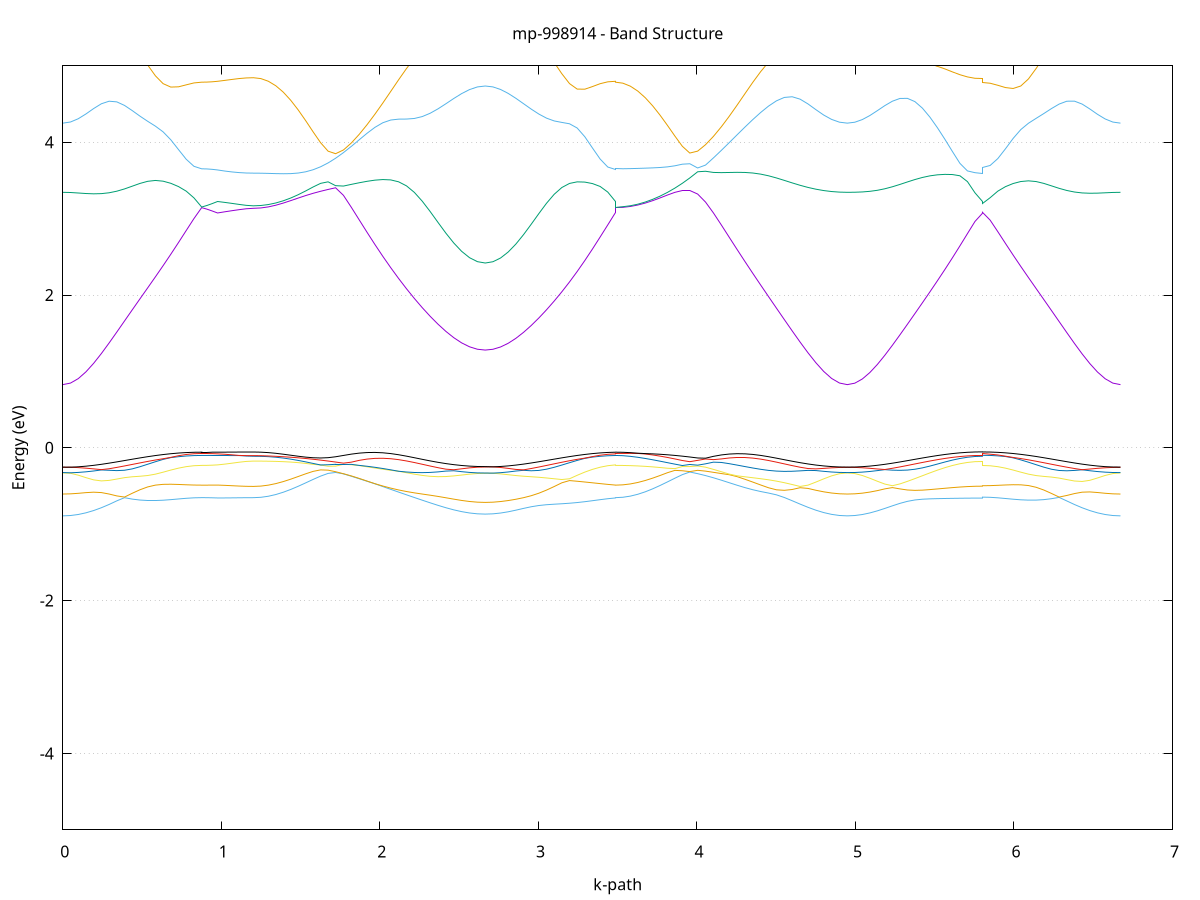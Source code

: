 set title 'mp-998914 - Band Structure'
set xlabel 'k-path'
set ylabel 'Energy (eV)'
set grid y
set yrange [-5:5]
set terminal png size 800,600
set output 'mp-998914_bands_gnuplot.png'
plot '-' using 1:2 with lines notitle, '-' using 1:2 with lines notitle, '-' using 1:2 with lines notitle, '-' using 1:2 with lines notitle, '-' using 1:2 with lines notitle, '-' using 1:2 with lines notitle, '-' using 1:2 with lines notitle, '-' using 1:2 with lines notitle, '-' using 1:2 with lines notitle, '-' using 1:2 with lines notitle, '-' using 1:2 with lines notitle, '-' using 1:2 with lines notitle, '-' using 1:2 with lines notitle, '-' using 1:2 with lines notitle, '-' using 1:2 with lines notitle, '-' using 1:2 with lines notitle, '-' using 1:2 with lines notitle, '-' using 1:2 with lines notitle, '-' using 1:2 with lines notitle, '-' using 1:2 with lines notitle, '-' using 1:2 with lines notitle, '-' using 1:2 with lines notitle, '-' using 1:2 with lines notitle, '-' using 1:2 with lines notitle, '-' using 1:2 with lines notitle, '-' using 1:2 with lines notitle, '-' using 1:2 with lines notitle, '-' using 1:2 with lines notitle, '-' using 1:2 with lines notitle, '-' using 1:2 with lines notitle, '-' using 1:2 with lines notitle, '-' using 1:2 with lines notitle, '-' using 1:2 with lines notitle, '-' using 1:2 with lines notitle, '-' using 1:2 with lines notitle, '-' using 1:2 with lines notitle, '-' using 1:2 with lines notitle, '-' using 1:2 with lines notitle, '-' using 1:2 with lines notitle, '-' using 1:2 with lines notitle, '-' using 1:2 with lines notitle, '-' using 1:2 with lines notitle, '-' using 1:2 with lines notitle, '-' using 1:2 with lines notitle
0.000000 -29.739460
0.048670 -29.739160
0.097341 -29.738360
0.146011 -29.737060
0.194682 -29.735260
0.243352 -29.733060
0.292023 -29.730560
0.340693 -29.727760
0.389364 -29.724760
0.438034 -29.721860
0.486705 -29.718860
0.535375 -29.716060
0.584045 -29.713460
0.632716 -29.711060
0.681386 -29.709060
0.730057 -29.707460
0.778727 -29.706260
0.827398 -29.705460
0.876068 -29.705260
0.876068 -29.705260
0.909475 -29.705260
0.942882 -29.705260
0.976289 -29.705260
0.976289 -29.705260
1.021490 -29.705160
1.066692 -29.705160
1.111894 -29.705160
1.157095 -29.705060
1.202297 -29.705060
1.202297 -29.705060
1.249418 -29.705060
1.296540 -29.704760
1.343661 -29.704360
1.390782 -29.703860
1.437903 -29.703160
1.485024 -29.702460
1.532146 -29.701760
1.579267 -29.701060
1.626388 -29.700360
1.673509 -29.699860
1.720630 -29.699560
1.720630 -29.699560
1.770334 -29.699560
1.820037 -29.700560
1.869740 -29.701860
1.919444 -29.703560
1.969147 -29.705460
2.018850 -29.707560
2.068553 -29.709860
2.118257 -29.712360
2.167960 -29.714960
2.217663 -29.717560
2.267367 -29.720160
2.317070 -29.722560
2.366773 -29.724860
2.416476 -29.726960
2.466180 -29.728760
2.515883 -29.730160
2.565586 -29.731160
2.615290 -29.731860
2.664993 -29.732060
2.664993 -29.732060
2.713294 -29.731860
2.761595 -29.731260
2.809896 -29.730260
2.858197 -29.728960
2.906497 -29.727360
2.954798 -29.725360
3.003099 -29.723260
3.051400 -29.720960
3.099701 -29.718560
3.148002 -29.716260
3.196303 -29.713860
3.244604 -29.711660
3.292905 -29.709660
3.341206 -29.707960
3.389507 -29.706660
3.437808 -29.705760
3.486109 -29.705260
3.486109 -29.705260
3.533008 -29.705160
3.579907 -29.704860
3.626806 -29.704460
3.673705 -29.703960
3.720604 -29.703260
3.767503 -29.702560
3.814403 -29.701760
3.861302 -29.701060
3.908201 -29.700460
3.955100 -29.699860
3.955100 -29.699860
4.004785 -29.699460
4.054470 -29.699560
4.104156 -29.700660
4.153841 -29.702060
4.203526 -29.703860
4.253211 -29.705960
4.302897 -29.708460
4.352582 -29.711160
4.402267 -29.714160
4.451952 -29.717360
4.501637 -29.720560
4.551323 -29.723860
4.601008 -29.726960
4.650693 -29.729960
4.700378 -29.732660
4.750063 -29.734960
4.799749 -29.736860
4.849434 -29.738360
4.899119 -29.739160
4.948804 -29.739460
4.948804 -29.739460
4.996165 -29.739160
5.043526 -29.738460
5.090886 -29.737160
5.138247 -29.735460
5.185608 -29.733260
5.232969 -29.730760
5.280329 -29.728060
5.327690 -29.725060
5.375051 -29.722060
5.422411 -29.718960
5.469772 -29.716060
5.517133 -29.713160
5.564493 -29.710660
5.611854 -29.708460
5.659215 -29.706560
5.706576 -29.705160
5.753936 -29.704360
5.801297 -29.704060
5.801297 -29.704160
5.849662 -29.704460
5.898026 -29.705360
5.946391 -29.706760
5.994755 -29.708560
6.043120 -29.710760
6.091485 -29.713260
6.139849 -29.715960
6.188214 -29.718860
6.236578 -29.721860
6.284943 -29.724860
6.333308 -29.727860
6.381672 -29.730560
6.430037 -29.733160
6.478402 -29.735260
6.526766 -29.737060
6.575131 -29.738360
6.623495 -29.739160
6.671860 -29.739460
e
0.000000 -29.719760
0.048670 -29.719660
0.097341 -29.719260
0.146011 -29.718560
0.194682 -29.717660
0.243352 -29.716560
0.292023 -29.715160
0.340693 -29.713660
0.389364 -29.711960
0.438034 -29.710260
0.486705 -29.708360
0.535375 -29.706560
0.584045 -29.704860
0.632716 -29.703260
0.681386 -29.701860
0.730057 -29.700760
0.778727 -29.699960
0.827398 -29.699360
0.876068 -29.699260
0.876068 -29.699260
0.909475 -29.699260
0.942882 -29.699260
0.976289 -29.699360
0.976289 -29.699360
1.021490 -29.699360
1.066692 -29.699360
1.111894 -29.699360
1.157095 -29.699360
1.202297 -29.699360
1.202297 -29.699360
1.249418 -29.699360
1.296540 -29.699260
1.343661 -29.699060
1.390782 -29.698760
1.437903 -29.698560
1.485024 -29.698260
1.532146 -29.698060
1.579267 -29.697960
1.626388 -29.698060
1.673509 -29.698360
1.720630 -29.698760
1.720630 -29.698760
1.770334 -29.699360
1.820037 -29.699460
1.869740 -29.699960
1.919444 -29.700760
1.969147 -29.701860
2.018850 -29.703360
2.068553 -29.705260
2.118257 -29.707360
2.167960 -29.709660
2.217663 -29.712160
2.267367 -29.714760
2.317070 -29.717260
2.366773 -29.719760
2.416476 -29.721960
2.466180 -29.723960
2.515883 -29.725560
2.565586 -29.726760
2.615290 -29.727560
2.664993 -29.727760
2.664993 -29.727760
2.713294 -29.727560
2.761595 -29.726860
2.809896 -29.725660
2.858197 -29.724060
2.906497 -29.722160
2.954798 -29.719960
3.003099 -29.717560
3.051400 -29.714960
3.099701 -29.712460
3.148002 -29.709860
3.196303 -29.707460
3.244604 -29.705360
3.292905 -29.703460
3.341206 -29.701860
3.389507 -29.700660
3.437808 -29.699860
3.486109 -29.699360
3.486109 -29.699260
3.533008 -29.699160
3.579907 -29.699060
3.626806 -29.698860
3.673705 -29.698660
3.720604 -29.698460
3.767503 -29.698260
3.814403 -29.698060
3.861302 -29.697960
3.908201 -29.698060
3.955100 -29.698260
3.955100 -29.698260
4.004785 -29.698760
4.054470 -29.699360
4.104156 -29.699460
4.153841 -29.699760
4.203526 -29.700460
4.253211 -29.701360
4.302897 -29.702560
4.352582 -29.703960
4.402267 -29.705460
4.451952 -29.707260
4.501637 -29.709060
4.551323 -29.710860
4.601008 -29.712660
4.650693 -29.714360
4.700378 -29.715860
4.750063 -29.717260
4.799749 -29.718360
4.849434 -29.719160
4.899119 -29.719660
4.948804 -29.719760
4.948804 -29.719760
4.996165 -29.719660
5.043526 -29.719260
5.090886 -29.718560
5.138247 -29.717560
5.185608 -29.716360
5.232969 -29.714960
5.280329 -29.713460
5.327690 -29.711860
5.375051 -29.710160
5.422411 -29.708460
5.469772 -29.706860
5.517133 -29.705360
5.564493 -29.704060
5.611854 -29.702960
5.659215 -29.702060
5.706576 -29.701360
5.753936 -29.701060
5.801297 -29.700860
5.801297 -29.700760
5.849662 -29.700860
5.898026 -29.701160
5.946391 -29.701860
5.994755 -29.702760
6.043120 -29.703960
6.091485 -29.705360
6.139849 -29.706960
6.188214 -29.708660
6.236578 -29.710360
6.284943 -29.712060
6.333308 -29.713660
6.381672 -29.715160
6.430037 -29.716560
6.478402 -29.717660
6.526766 -29.718560
6.575131 -29.719260
6.623495 -29.719660
6.671860 -29.719760
e
0.000000 -29.458860
0.048670 -29.458660
0.097341 -29.458060
0.146011 -29.457160
0.194682 -29.455860
0.243352 -29.454160
0.292023 -29.452160
0.340693 -29.449860
0.389364 -29.447160
0.438034 -29.444260
0.486705 -29.440960
0.535375 -29.437560
0.584045 -29.433960
0.632716 -29.430260
0.681386 -29.426660
0.730057 -29.423360
0.778727 -29.420560
0.827398 -29.418660
0.876068 -29.417960
0.876068 -29.417960
0.909475 -29.418060
0.942882 -29.418060
0.976289 -29.418160
0.976289 -29.418160
1.021490 -29.418160
1.066692 -29.418060
1.111894 -29.417960
1.157095 -29.417960
1.202297 -29.417960
1.202297 -29.417960
1.249418 -29.417760
1.296540 -29.417060
1.343661 -29.415860
1.390782 -29.414260
1.437903 -29.412160
1.485024 -29.409760
1.532146 -29.406860
1.579267 -29.403560
1.626388 -29.399860
1.673509 -29.395960
1.720630 -29.397160
1.720630 -29.397160
1.770334 -29.401860
1.820037 -29.406660
1.869740 -29.411560
1.919444 -29.416460
1.969147 -29.421260
2.018850 -29.425960
2.068553 -29.430460
2.118257 -29.434660
2.167960 -29.438560
2.217663 -29.442160
2.267367 -29.445460
2.317070 -29.448360
2.366773 -29.450860
2.416476 -29.452960
2.466180 -29.454660
2.515883 -29.456060
2.565586 -29.457060
2.615290 -29.457560
2.664993 -29.457760
2.664993 -29.457760
2.713294 -29.457660
2.761595 -29.457060
2.809896 -29.456160
2.858197 -29.454860
2.906497 -29.453260
2.954798 -29.451260
3.003099 -29.448860
3.051400 -29.446160
3.099701 -29.443160
3.148002 -29.439860
3.196303 -29.436360
3.244604 -29.432660
3.292905 -29.428960
3.341206 -29.425360
3.389507 -29.422060
3.437808 -29.419560
3.486109 -29.418160
3.486109 -29.417960
3.533008 -29.417760
3.579907 -29.417060
3.626806 -29.415960
3.673705 -29.414260
3.720604 -29.412260
3.767503 -29.409760
3.814403 -29.406960
3.861302 -29.403660
3.908201 -29.400060
3.955100 -29.396060
3.955100 -29.396060
4.004785 -29.397160
4.054470 -29.401860
4.104156 -29.406760
4.153841 -29.411660
4.203526 -29.416460
4.253211 -29.421360
4.302897 -29.426060
4.352582 -29.430560
4.402267 -29.434860
4.451952 -29.438860
4.501637 -29.442560
4.551323 -29.445860
4.601008 -29.448860
4.650693 -29.451460
4.700378 -29.453760
4.750063 -29.455560
4.799749 -29.456960
4.849434 -29.458060
4.899119 -29.458660
4.948804 -29.458860
4.948804 -29.458860
4.996165 -29.458660
5.043526 -29.458060
5.090886 -29.457160
5.138247 -29.455860
5.185608 -29.454260
5.232969 -29.452260
5.280329 -29.449960
5.327690 -29.447260
5.375051 -29.444260
5.422411 -29.441060
5.469772 -29.437560
5.517133 -29.433960
5.564493 -29.430260
5.611854 -29.426660
5.659215 -29.423260
5.706576 -29.420460
5.753936 -29.418660
5.801297 -29.417960
5.801297 -29.417960
5.849662 -29.418660
5.898026 -29.420560
5.946391 -29.423360
5.994755 -29.426660
6.043120 -29.430260
6.091485 -29.433960
6.139849 -29.437560
6.188214 -29.441060
6.236578 -29.444260
6.284943 -29.447260
6.333308 -29.449860
6.381672 -29.452260
6.430037 -29.454260
6.478402 -29.455860
6.526766 -29.457160
6.575131 -29.458060
6.623495 -29.458660
6.671860 -29.458860
e
0.000000 -29.320960
0.048670 -29.321260
0.097341 -29.321960
0.146011 -29.323160
0.194682 -29.324860
0.243352 -29.326960
0.292023 -29.329560
0.340693 -29.332560
0.389364 -29.335860
0.438034 -29.339560
0.486705 -29.343460
0.535375 -29.347660
0.584045 -29.351960
0.632716 -29.356160
0.681386 -29.360260
0.730057 -29.364060
0.778727 -29.367160
0.827398 -29.369260
0.876068 -29.369960
0.876068 -29.369960
0.909475 -29.369960
0.942882 -29.369860
0.976289 -29.369760
0.976289 -29.369760
1.021490 -29.369860
1.066692 -29.369860
1.111894 -29.369960
1.157095 -29.369960
1.202297 -29.369960
1.202297 -29.369960
1.249418 -29.370260
1.296540 -29.370960
1.343661 -29.372260
1.390782 -29.373960
1.437903 -29.376060
1.485024 -29.378760
1.532146 -29.381760
1.579267 -29.385160
1.626388 -29.388860
1.673509 -29.392860
1.720630 -29.391660
1.720630 -29.391660
1.770334 -29.386860
1.820037 -29.381960
1.869740 -29.376760
1.919444 -29.371560
1.969147 -29.366360
2.018850 -29.361060
2.068553 -29.355960
2.118257 -29.351060
2.167960 -29.346360
2.217663 -29.341960
2.267367 -29.337860
2.317070 -29.334160
2.366773 -29.330860
2.416476 -29.328060
2.466180 -29.325760
2.515883 -29.323860
2.565586 -29.322560
2.615290 -29.321760
2.664993 -29.321460
2.664993 -29.321460
2.713294 -29.321760
2.761595 -29.322460
2.809896 -29.323660
2.858197 -29.325460
2.906497 -29.327660
2.954798 -29.330260
3.003099 -29.333360
3.051400 -29.336860
3.099701 -29.340660
3.148002 -29.344660
3.196303 -29.348960
3.244604 -29.353360
3.292905 -29.357660
3.341206 -29.361760
3.389507 -29.365460
3.437808 -29.368160
3.486109 -29.369760
3.486109 -29.369960
3.533008 -29.370160
3.579907 -29.370960
3.626806 -29.372160
3.673705 -29.373860
3.720604 -29.376060
3.767503 -29.378660
3.814403 -29.381660
3.861302 -29.385060
3.908201 -29.388760
3.955100 -29.392760
3.955100 -29.392760
4.004785 -29.391660
4.054470 -29.386860
4.104156 -29.381860
4.153841 -29.376760
4.203526 -29.371560
4.253211 -29.366260
4.302897 -29.361060
4.352582 -29.355960
4.402267 -29.350960
4.451952 -29.346260
4.501637 -29.341760
4.551323 -29.337660
4.601008 -29.333860
4.650693 -29.330560
4.700378 -29.327660
4.750063 -29.325360
4.799749 -29.323460
4.849434 -29.322060
4.899119 -29.321260
4.948804 -29.320960
4.948804 -29.320960
4.996165 -29.321260
5.043526 -29.321960
5.090886 -29.323160
5.138247 -29.324860
5.185608 -29.326960
5.232969 -29.329560
5.280329 -29.332560
5.327690 -29.335860
5.375051 -29.339560
5.422411 -29.343560
5.469772 -29.347760
5.517133 -29.352060
5.564493 -29.356360
5.611854 -29.360460
5.659215 -29.364260
5.706576 -29.367360
5.753936 -29.369460
5.801297 -29.370160
5.801297 -29.370160
5.849662 -29.369360
5.898026 -29.367360
5.946391 -29.364260
5.994755 -29.360460
6.043120 -29.356260
6.091485 -29.351960
6.139849 -29.347760
6.188214 -29.343560
6.236578 -29.339560
6.284943 -29.335860
6.333308 -29.332560
6.381672 -29.329560
6.430037 -29.326960
6.478402 -29.324860
6.526766 -29.323160
6.575131 -29.321960
6.623495 -29.321260
6.671860 -29.320960
e
0.000000 -14.695960
0.048670 -14.698160
0.097341 -14.704660
0.146011 -14.715060
0.194682 -14.729060
0.243352 -14.746060
0.292023 -14.765260
0.340693 -14.785960
0.389364 -14.807460
0.438034 -14.828960
0.486705 -14.849660
0.535375 -14.869060
0.584045 -14.886660
0.632716 -14.901960
0.681386 -14.914560
0.730057 -14.924360
0.778727 -14.931260
0.827398 -14.935360
0.876068 -14.936660
0.876068 -14.936660
0.909475 -14.936560
0.942882 -14.936360
0.976289 -14.936160
0.976289 -14.936160
1.021490 -14.936460
1.066692 -14.936760
1.111894 -14.937060
1.157095 -14.937260
1.202297 -14.937360
1.202297 -14.937360
1.249418 -14.937260
1.296540 -14.936860
1.343661 -14.936260
1.390782 -14.935360
1.437903 -14.934160
1.485024 -14.932560
1.532146 -14.930560
1.579267 -14.927860
1.626388 -14.924360
1.673509 -14.921960
1.720630 -14.927260
1.720630 -14.927260
1.770334 -14.930960
1.820037 -14.932060
1.869740 -14.930460
1.919444 -14.925660
1.969147 -14.917760
2.018850 -14.906660
2.068553 -14.892460
2.118257 -14.875760
2.167960 -14.856860
2.217663 -14.836260
2.267367 -14.814760
2.317070 -14.793160
2.366773 -14.772260
2.416476 -14.752860
2.466180 -14.735760
2.515883 -14.721660
2.565586 -14.711160
2.615290 -14.704660
2.664993 -14.702460
2.664993 -14.702460
2.713294 -14.704560
2.761595 -14.710660
2.809896 -14.720660
2.858197 -14.734060
2.906497 -14.750460
2.954798 -14.769060
3.003099 -14.789360
3.051400 -14.810360
3.099701 -14.831560
3.148002 -14.852060
3.196303 -14.871360
3.244604 -14.888760
3.292905 -14.903860
3.341206 -14.916360
3.389507 -14.925860
3.437808 -14.932560
3.486109 -14.936160
3.486109 -14.936660
3.533008 -14.936660
3.579907 -14.936760
3.626806 -14.936860
3.673705 -14.936860
3.720604 -14.936660
3.767503 -14.936160
3.814403 -14.935060
3.861302 -14.933160
3.908201 -14.930160
3.955100 -14.925960
3.955100 -14.925960
4.004785 -14.921660
4.054470 -14.925860
4.104156 -14.927860
4.153841 -14.927260
4.203526 -14.923660
4.253211 -14.916860
4.302897 -14.906860
4.352582 -14.893560
4.402267 -14.877460
4.451952 -14.858760
4.501637 -14.838160
4.551323 -14.816260
4.601008 -14.793860
4.650693 -14.771860
4.700378 -14.751160
4.750063 -14.732760
4.799749 -14.717260
4.849434 -14.705660
4.899119 -14.698460
4.948804 -14.695960
4.948804 -14.695960
4.996165 -14.698160
5.043526 -14.704660
5.090886 -14.714960
5.138247 -14.728860
5.185608 -14.745560
5.232969 -14.764560
5.280329 -14.784860
5.327690 -14.806060
5.375051 -14.827260
5.422411 -14.847960
5.469772 -14.867460
5.517133 -14.885260
5.564493 -14.900860
5.611854 -14.914060
5.659215 -14.924460
5.706576 -14.932060
5.753936 -14.936660
5.801297 -14.938160
5.801297 -14.936460
5.849662 -14.935160
5.898026 -14.931160
5.946391 -14.924260
5.994755 -14.914560
6.043120 -14.902060
6.091485 -14.886860
6.139849 -14.869360
6.188214 -14.849860
6.236578 -14.829160
6.284943 -14.807660
6.333308 -14.786160
6.381672 -14.765360
6.430037 -14.746160
6.478402 -14.729160
6.526766 -14.715160
6.575131 -14.704660
6.623495 -14.698160
6.671860 -14.695960
e
0.000000 -14.625560
0.048670 -14.626960
0.097341 -14.631160
0.146011 -14.638160
0.194682 -14.647860
0.243352 -14.660260
0.292023 -14.675160
0.340693 -14.692260
0.389364 -14.711260
0.438034 -14.731660
0.486705 -14.752860
0.535375 -14.774260
0.584045 -14.795160
0.632716 -14.814760
0.681386 -14.832260
0.730057 -14.846860
0.778727 -14.857960
0.827398 -14.864860
0.876068 -14.867260
0.876068 -14.867260
0.909475 -14.867160
0.942882 -14.866960
0.976289 -14.866660
0.976289 -14.866660
1.021490 -14.866660
1.066692 -14.866560
1.111894 -14.866360
1.157095 -14.866260
1.202297 -14.866260
1.202297 -14.866260
1.249418 -14.867060
1.296540 -14.869360
1.343661 -14.873260
1.390782 -14.878560
1.437903 -14.884960
1.485024 -14.892260
1.532146 -14.900060
1.579267 -14.907960
1.626388 -14.915360
1.673509 -14.919760
1.720630 -14.913860
1.720630 -14.913860
1.770334 -14.905960
1.820037 -14.896060
1.869740 -14.884060
1.919444 -14.869760
1.969147 -14.853260
2.018850 -14.834560
2.068553 -14.814160
2.118257 -14.792260
2.167960 -14.769460
2.217663 -14.746260
2.267367 -14.723360
2.317070 -14.701460
2.366773 -14.681060
2.416476 -14.662860
2.466180 -14.647260
2.515883 -14.634760
2.565586 -14.625560
2.615290 -14.619960
2.664993 -14.618160
2.664993 -14.618160
2.713294 -14.619860
2.761595 -14.625060
2.809896 -14.633460
2.858197 -14.645160
2.906497 -14.659760
2.954798 -14.676960
3.003099 -14.696360
3.051400 -14.717260
3.099701 -14.739360
3.148002 -14.761860
3.196303 -14.783960
3.244604 -14.804860
3.292905 -14.823960
3.341206 -14.840360
3.389507 -14.853260
3.437808 -14.862160
3.486109 -14.866660
3.486109 -14.867260
3.533008 -14.867860
3.579907 -14.869660
3.626806 -14.872760
3.673705 -14.876860
3.720604 -14.882060
3.767503 -14.888160
3.814403 -14.894960
3.861302 -14.902060
3.908201 -14.909160
3.955100 -14.915760
3.955100 -14.915760
4.004785 -14.919660
4.054470 -14.911260
4.104156 -14.900660
4.153841 -14.887660
4.203526 -14.872160
4.253211 -14.854460
4.302897 -14.834660
4.352582 -14.813260
4.402267 -14.790560
4.451952 -14.767360
4.501637 -14.744160
4.551323 -14.721760
4.601008 -14.700660
4.650693 -14.681560
4.700378 -14.664760
4.750063 -14.650760
4.799749 -14.639760
4.849434 -14.631960
4.899119 -14.627160
4.948804 -14.625560
4.948804 -14.625560
4.996165 -14.626960
5.043526 -14.631160
5.090886 -14.638260
5.138247 -14.648160
5.185608 -14.660860
5.232969 -14.676060
5.280329 -14.693560
5.327690 -14.712960
5.375051 -14.733660
5.422411 -14.755060
5.469772 -14.776360
5.517133 -14.796960
5.564493 -14.815960
5.611854 -14.832760
5.659215 -14.846560
5.706576 -14.856860
5.753936 -14.863260
5.801297 -14.865460
5.801297 -14.867560
5.849662 -14.865160
5.898026 -14.858160
5.946391 -14.846960
5.994755 -14.832260
6.043120 -14.814760
6.091485 -14.795160
6.139849 -14.774260
6.188214 -14.752860
6.236578 -14.731560
6.284943 -14.711160
6.333308 -14.692160
6.381672 -14.675060
6.430037 -14.660260
6.478402 -14.647860
6.526766 -14.638160
6.575131 -14.631160
6.623495 -14.626960
6.671860 -14.625560
e
0.000000 -13.350860
0.048670 -13.353760
0.097341 -13.362560
0.146011 -13.376760
0.194682 -13.395060
0.243352 -13.415660
0.292023 -13.437060
0.340693 -13.457960
0.389364 -13.477660
0.438034 -13.495360
0.486705 -13.510860
0.535375 -13.523760
0.584045 -13.534160
0.632716 -13.541860
0.681386 -13.547260
0.730057 -13.550760
0.778727 -13.552660
0.827398 -13.553560
0.876068 -13.553760
0.876068 -13.553760
0.909475 -13.554760
0.942882 -13.557360
0.976289 -13.560960
0.976289 -13.560960
1.021490 -13.564660
1.066692 -13.568160
1.111894 -13.570960
1.157095 -13.572760
1.202297 -13.573460
1.202297 -13.573460
1.249418 -13.572460
1.296540 -13.569760
1.343661 -13.565260
1.390782 -13.558960
1.437903 -13.552660
1.485024 -13.566260
1.532146 -13.577060
1.579267 -13.584560
1.626388 -13.588360
1.673509 -13.588260
1.720630 -13.584360
1.720630 -13.584360
1.770334 -13.576560
1.820037 -13.565260
1.869740 -13.551060
1.919444 -13.534560
1.969147 -13.517060
2.018850 -13.514560
2.068553 -13.509660
2.118257 -13.502260
2.167960 -13.492160
2.217663 -13.479360
2.267367 -13.464060
2.317070 -13.446460
2.366773 -13.426660
2.416476 -13.405560
2.466180 -13.383760
2.515883 -13.362660
2.565586 -13.344060
2.615290 -13.330760
2.664993 -13.325760
2.664993 -13.325760
2.713294 -13.330160
2.761595 -13.342160
2.809896 -13.359760
2.858197 -13.381560
2.906497 -13.406460
2.954798 -13.433160
3.003099 -13.459960
3.051400 -13.485360
3.099701 -13.508060
3.148002 -13.527260
3.196303 -13.542660
3.244604 -13.554160
3.292905 -13.561760
3.341206 -13.565760
3.389507 -13.566660
3.437808 -13.564860
3.486109 -13.560960
3.486109 -13.553760
3.533008 -13.552560
3.579907 -13.549060
3.626806 -13.543260
3.673705 -13.535760
3.720604 -13.532160
3.767503 -13.543660
3.814403 -13.554260
3.861302 -13.563560
3.908201 -13.571260
3.955100 -13.577260
3.955100 -13.577260
4.004785 -13.581560
4.054470 -13.583760
4.104156 -13.583760
4.153841 -13.581360
4.203526 -13.576560
4.253211 -13.569160
4.302897 -13.559260
4.352582 -13.546960
4.402267 -13.532760
4.451952 -13.517260
4.501637 -13.500660
4.551323 -13.483060
4.601008 -13.464360
4.650693 -13.444360
4.700378 -13.423260
4.750063 -13.402060
4.799749 -13.382260
4.849434 -13.365660
4.899119 -13.354760
4.948804 -13.350860
4.948804 -13.350860
4.996165 -13.354160
5.043526 -13.363660
5.090886 -13.377860
5.138247 -13.395060
5.185608 -13.413260
5.232969 -13.431060
5.280329 -13.447560
5.327690 -13.462460
5.375051 -13.477060
5.422411 -13.493760
5.469772 -13.512760
5.517133 -13.531160
5.564493 -13.547260
5.611854 -13.560460
5.659215 -13.570760
5.706576 -13.577960
5.753936 -13.582360
5.801297 -13.583760
5.801297 -13.548960
5.849662 -13.549060
5.898026 -13.549060
5.946391 -13.548360
5.994755 -13.546160
6.043120 -13.541960
6.091485 -13.535360
6.139849 -13.525960
6.188214 -13.513860
6.236578 -13.499060
6.284943 -13.481660
6.333308 -13.462160
6.381672 -13.441160
6.430037 -13.419460
6.478402 -13.398260
6.526766 -13.379160
6.575131 -13.363960
6.623495 -13.354160
6.671860 -13.350860
e
0.000000 -13.217760
0.048670 -13.222460
0.097341 -13.237360
0.146011 -13.252960
0.194682 -13.277760
0.243352 -13.307460
0.292023 -13.336860
0.340693 -13.364460
0.389364 -13.389360
0.438034 -13.411160
0.486705 -13.429760
0.535375 -13.445260
0.584045 -13.458060
0.632716 -13.468560
0.681386 -13.477060
0.730057 -13.483860
0.778727 -13.488760
0.827398 -13.491860
0.876068 -13.492960
0.876068 -13.492960
0.909475 -13.492360
0.942882 -13.490960
0.976289 -13.489160
0.976289 -13.489160
1.021490 -13.490260
1.066692 -13.491960
1.111894 -13.493660
1.157095 -13.494760
1.202297 -13.495160
1.202297 -13.495160
1.249418 -13.498660
1.296540 -13.508260
1.343661 -13.521960
1.390782 -13.537460
1.437903 -13.551160
1.485024 -13.541960
1.532146 -13.531960
1.579267 -13.521960
1.626388 -13.513860
1.673509 -13.509360
1.720630 -13.508860
1.720630 -13.508860
1.770334 -13.510860
1.820037 -13.513760
1.869740 -13.516260
1.919444 -13.517460
1.969147 -13.516560
2.018850 -13.498960
2.068553 -13.484960
2.118257 -13.471960
2.167960 -13.456360
2.217663 -13.437560
2.267367 -13.415960
2.317070 -13.392160
2.366773 -13.367460
2.416476 -13.342860
2.466180 -13.319960
2.515883 -13.299960
2.565586 -13.284560
2.615290 -13.274960
2.664993 -13.271860
2.664993 -13.271860
2.713294 -13.274460
2.761595 -13.282460
2.809896 -13.294960
2.858197 -13.309460
2.906497 -13.323760
2.954798 -13.337060
3.003099 -13.350360
3.051400 -13.365160
3.099701 -13.381160
3.148002 -13.397360
3.196303 -13.413260
3.244604 -13.428360
3.292905 -13.442660
3.341206 -13.456160
3.389507 -13.468460
3.437808 -13.479660
3.486109 -13.489160
3.486109 -13.492960
3.533008 -13.494960
3.579907 -13.500860
3.626806 -13.509760
3.673705 -13.520560
3.720604 -13.527060
3.767503 -13.519060
3.814403 -13.514960
3.861302 -13.516360
3.908201 -13.519060
3.955100 -13.519760
3.955100 -13.519760
4.004785 -13.517060
4.054470 -13.510660
4.104156 -13.501060
4.153841 -13.488760
4.203526 -13.474560
4.253211 -13.467460
4.302897 -13.466260
4.352582 -13.461760
4.402267 -13.453460
4.451952 -13.440560
4.501637 -13.422560
4.551323 -13.399660
4.601008 -13.372560
4.650693 -13.342560
4.700378 -13.310760
4.750063 -13.278560
4.799749 -13.259160
4.849434 -13.241960
4.899119 -13.226560
4.948804 -13.217760
4.948804 -13.217760
4.996165 -13.225160
5.043526 -13.240060
5.090886 -13.261760
5.138247 -13.291560
5.185608 -13.324660
5.232969 -13.358260
5.280329 -13.390760
5.327690 -13.420660
5.375051 -13.446060
5.422411 -13.463860
5.469772 -13.473860
5.517133 -13.479460
5.564493 -13.482460
5.611854 -13.483960
5.659215 -13.484560
5.706576 -13.484860
5.753936 -13.484860
5.801297 -13.484860
5.801297 -13.505760
5.849662 -13.504260
5.898026 -13.500160
5.946391 -13.493860
5.994755 -13.485560
6.043120 -13.475660
6.091485 -13.463760
6.139849 -13.449660
6.188214 -13.433060
6.236578 -13.413660
6.284943 -13.391360
6.333308 -13.366160
6.381672 -13.338560
6.430037 -13.309360
6.478402 -13.279960
6.526766 -13.254660
6.575131 -13.238160
6.623495 -13.224960
6.671860 -13.217760
e
0.000000 -13.212260
0.048670 -13.218860
0.097341 -13.221860
0.146011 -13.240960
0.194682 -13.256060
0.243352 -13.264760
0.292023 -13.271560
0.340693 -13.277160
0.389364 -13.282160
0.438034 -13.286460
0.486705 -13.293260
0.535375 -13.303360
0.584045 -13.312760
0.632716 -13.321160
0.681386 -13.328260
0.730057 -13.334060
0.778727 -13.338260
0.827398 -13.340760
0.876068 -13.341660
0.876068 -13.341660
0.909475 -13.341160
0.942882 -13.339960
0.976289 -13.337860
0.976289 -13.337860
1.021490 -13.334460
1.066692 -13.330060
1.111894 -13.325560
1.157095 -13.321760
1.202297 -13.320260
1.202297 -13.320260
1.249418 -13.319960
1.296540 -13.319960
1.343661 -13.337560
1.390782 -13.361160
1.437903 -13.382360
1.485024 -13.400560
1.532146 -13.415260
1.579267 -13.425460
1.626388 -13.429760
1.673509 -13.426860
1.720630 -13.440260
1.720630 -13.440260
1.770334 -13.456460
1.820037 -13.469760
1.869740 -13.479560
1.919444 -13.485360
1.969147 -13.486460
2.018850 -13.481460
2.068553 -13.467360
2.118257 -13.447060
2.167960 -13.424560
2.217663 -13.400860
2.267367 -13.376160
2.317070 -13.350460
2.366773 -13.323660
2.416476 -13.296060
2.466180 -13.268360
2.515883 -13.242060
2.565586 -13.219360
2.615290 -13.203560
2.664993 -13.199560
2.664993 -13.199560
2.713294 -13.201460
2.761595 -13.214760
2.809896 -13.236460
2.858197 -13.259660
2.906497 -13.282060
2.954798 -13.301860
3.003099 -13.317260
3.051400 -13.326660
3.099701 -13.330460
3.148002 -13.330260
3.196303 -13.326860
3.244604 -13.321260
3.292905 -13.319360
3.341206 -13.326460
3.389507 -13.331960
3.437808 -13.335760
3.486109 -13.337860
3.486109 -13.341660
3.533008 -13.342460
3.579907 -13.349060
3.626806 -13.382060
3.673705 -13.411860
3.720604 -13.436760
3.767503 -13.454560
3.814403 -13.461660
3.861302 -13.456860
3.908201 -13.444460
3.955100 -13.428660
3.955100 -13.428660
4.004785 -13.437960
4.054470 -13.448060
4.104156 -13.456260
4.153841 -13.462260
4.203526 -13.466060
4.253211 -13.458960
4.302897 -13.442460
4.352582 -13.425360
4.402267 -13.407860
4.451952 -13.389960
4.501637 -13.371860
4.551323 -13.353260
4.601008 -13.334460
4.650693 -13.315360
4.700378 -13.296260
4.750063 -13.277360
4.799749 -13.247360
4.849434 -13.218560
4.899119 -13.212960
4.948804 -13.212260
4.948804 -13.212260
4.996165 -13.214360
5.043526 -13.218760
5.090886 -13.236960
5.138247 -13.249560
5.185608 -13.258260
5.232969 -13.264660
5.280329 -13.269060
5.327690 -13.271560
5.375051 -13.272660
5.422411 -13.278260
5.469772 -13.286560
5.517133 -13.294360
5.564493 -13.301360
5.611854 -13.307360
5.659215 -13.312160
5.706576 -13.315660
5.753936 -13.317860
5.801297 -13.318560
5.801297 -13.338260
5.849662 -13.337360
5.898026 -13.334860
5.946391 -13.330760
5.994755 -13.325060
6.043120 -13.317960
6.091485 -13.309660
6.139849 -13.300460
6.188214 -13.290360
6.236578 -13.282060
6.284943 -13.277760
6.333308 -13.272860
6.381672 -13.267160
6.430037 -13.260460
6.478402 -13.251960
6.526766 -13.238260
6.575131 -13.218260
6.623495 -13.214460
6.671860 -13.212260
e
0.000000 -13.200360
0.048670 -13.193460
0.097341 -13.216160
0.146011 -13.226860
0.194682 -13.233560
0.243352 -13.241660
0.292023 -13.251060
0.340693 -13.261160
0.389364 -13.271860
0.438034 -13.282660
0.486705 -13.290160
0.535375 -13.293060
0.584045 -13.295160
0.632716 -13.296460
0.681386 -13.296860
0.730057 -13.296560
0.778727 -13.295860
0.827398 -13.295260
0.876068 -13.294960
0.876068 -13.294960
0.909475 -13.293860
0.942882 -13.290560
0.976289 -13.285160
0.976289 -13.285160
1.021490 -13.273060
1.066692 -13.260560
1.111894 -13.266960
1.157095 -13.272060
1.202297 -13.273960
1.202297 -13.273960
1.249418 -13.288060
1.296540 -13.312460
1.343661 -13.322160
1.390782 -13.327760
1.437903 -13.337460
1.485024 -13.350960
1.532146 -13.367360
1.579267 -13.385460
1.626388 -13.404360
1.673509 -13.422860
1.720630 -13.416760
1.720630 -13.416760
1.770334 -13.400560
1.820037 -13.381260
1.869740 -13.360660
1.919444 -13.340260
1.969147 -13.321060
2.018850 -13.303760
2.068553 -13.288660
2.118257 -13.275860
2.167960 -13.265060
2.217663 -13.255760
2.267367 -13.247560
2.317070 -13.239960
2.366773 -13.232360
2.416476 -13.224560
2.466180 -13.216660
2.515883 -13.208860
2.565586 -13.202060
2.615290 -13.198560
2.664993 -13.198560
2.664993 -13.198560
2.713294 -13.199660
2.761595 -13.207160
2.809896 -13.214660
2.858197 -13.223560
2.906497 -13.233660
2.954798 -13.244560
3.003099 -13.256160
3.051400 -13.267860
3.099701 -13.279560
3.148002 -13.290860
3.196303 -13.301360
3.244604 -13.310960
3.292905 -13.314060
3.341206 -13.306060
3.389507 -13.298060
3.437808 -13.290860
3.486109 -13.285160
3.486109 -13.294960
3.533008 -13.315560
3.579907 -13.345160
3.626806 -13.349760
3.673705 -13.356660
3.720604 -13.365560
3.767503 -13.376360
3.814403 -13.388460
3.861302 -13.401160
3.908201 -13.413960
3.955100 -13.426260
3.955100 -13.426260
4.004785 -13.410460
4.054470 -13.391960
4.104156 -13.373960
4.153841 -13.357060
4.203526 -13.341560
4.253211 -13.327460
4.302897 -13.314660
4.352582 -13.302660
4.402267 -13.291360
4.451952 -13.280360
4.501637 -13.269460
4.551323 -13.258560
4.601008 -13.247560
4.650693 -13.236360
4.700378 -13.224960
4.750063 -13.213560
4.799749 -13.213160
4.849434 -13.213560
4.899119 -13.195060
4.948804 -13.200360
4.948804 -13.200360
4.996165 -13.196560
5.043526 -13.215360
5.090886 -13.221460
5.138247 -13.227360
5.185608 -13.234460
5.232969 -13.242360
5.280329 -13.250960
5.327690 -13.259860
5.375051 -13.268460
5.422411 -13.270460
5.469772 -13.267560
5.517133 -13.262960
5.564493 -13.256860
5.611854 -13.259960
5.659215 -13.264460
5.706576 -13.267660
5.753936 -13.269660
5.801297 -13.270360
5.801297 -13.288860
5.849662 -13.289160
5.898026 -13.289760
5.946391 -13.290460
5.994755 -13.290860
6.043120 -13.290660
6.091485 -13.289660
6.139849 -13.287860
6.188214 -13.285160
6.236578 -13.279460
6.284943 -13.268860
6.333308 -13.258160
6.381672 -13.247860
6.430037 -13.238460
6.478402 -13.230060
6.526766 -13.223060
6.575131 -13.215160
6.623495 -13.194660
6.671860 -13.200360
e
0.000000 -13.174360
0.048670 -13.191660
0.097341 -13.186460
0.146011 -13.181960
0.194682 -13.182160
0.243352 -13.186960
0.292023 -13.192460
0.340693 -13.198260
0.389364 -13.204360
0.438034 -13.210460
0.486705 -13.216360
0.535375 -13.222060
0.584045 -13.227160
0.632716 -13.231760
0.681386 -13.235760
0.730057 -13.238860
0.778727 -13.241160
0.827398 -13.242560
0.876068 -13.243060
0.876068 -13.243060
0.909475 -13.243660
0.942882 -13.245560
0.976289 -13.248560
0.976289 -13.248560
1.021490 -13.254060
1.066692 -13.258760
1.111894 -13.244660
1.157095 -13.233860
1.202297 -13.229660
1.202297 -13.229660
1.249418 -13.215660
1.296540 -13.191260
1.343661 -13.166460
1.390782 -13.143260
1.437903 -13.122760
1.485024 -13.105360
1.532146 -13.091060
1.579267 -13.079860
1.626388 -13.071160
1.673509 -13.064660
1.720630 -13.059560
1.720630 -13.059560
1.770334 -13.055460
1.820037 -13.052260
1.869740 -13.057760
1.919444 -13.067860
1.969147 -13.079160
2.018850 -13.091360
2.068553 -13.104160
2.118257 -13.117460
2.167960 -13.130760
2.217663 -13.143760
2.267367 -13.156260
2.317070 -13.167760
2.366773 -13.178060
2.416476 -13.186660
2.466180 -13.193260
2.515883 -13.197460
2.565586 -13.198960
2.615290 -13.198060
2.664993 -13.195460
2.664993 -13.195460
2.713294 -13.194260
2.761595 -13.193660
2.809896 -13.194560
2.858197 -13.196760
2.906497 -13.200160
2.954798 -13.204460
3.003099 -13.209360
3.051400 -13.214760
3.099701 -13.220360
3.148002 -13.225860
3.196303 -13.231160
3.244604 -13.235960
3.292905 -13.240260
3.341206 -13.243660
3.389507 -13.246260
3.437808 -13.247960
3.486109 -13.248560
3.486109 -13.243060
3.533008 -13.222160
3.579907 -13.187560
3.626806 -13.152860
3.673705 -13.120960
3.720604 -13.093460
3.767503 -13.071560
3.814403 -13.055860
3.861302 -13.056960
3.908201 -13.059060
3.955100 -13.062360
3.955100 -13.062360
4.004785 -13.067360
4.054470 -13.073760
4.104156 -13.081360
4.153841 -13.090160
4.203526 -13.099960
4.253211 -13.110460
4.302897 -13.121660
4.352582 -13.133360
4.402267 -13.145160
4.451952 -13.156960
4.501637 -13.168460
4.551323 -13.179360
4.601008 -13.189360
4.650693 -13.198060
4.700378 -13.205160
4.750063 -13.210360
4.799749 -13.202860
4.849434 -13.194760
4.899119 -13.192260
4.948804 -13.174360
4.948804 -13.174360
4.996165 -13.188560
5.043526 -13.183360
5.090886 -13.180860
5.138247 -13.185960
5.185608 -13.192260
5.232969 -13.199560
5.280329 -13.207460
5.327690 -13.215860
5.375051 -13.224260
5.422411 -13.232660
5.469772 -13.240560
5.517133 -13.247860
5.564493 -13.254360
5.611854 -13.249960
5.659215 -13.242860
5.706576 -13.236660
5.753936 -13.232260
5.801297 -13.230760
5.801297 -13.242060
5.849662 -13.241560
5.898026 -13.240160
5.946391 -13.237860
5.994755 -13.234760
6.043120 -13.230860
6.091485 -13.226260
6.139849 -13.221160
6.188214 -13.215560
6.236578 -13.209760
6.284943 -13.203860
6.333308 -13.197960
6.381672 -13.192360
6.430037 -13.187160
6.478402 -13.182660
6.526766 -13.181860
6.575131 -13.187260
6.623495 -13.190960
6.671860 -13.174360
e
0.000000 -13.172560
0.048670 -13.173160
0.097341 -13.175060
0.146011 -13.178160
0.194682 -13.178160
0.243352 -13.173660
0.292023 -13.167760
0.340693 -13.160160
0.389364 -13.151160
0.438034 -13.140760
0.486705 -13.129460
0.535375 -13.117560
0.584045 -13.105660
0.632716 -13.094160
0.681386 -13.083760
0.730057 -13.074860
0.778727 -13.068060
0.827398 -13.063760
0.876068 -13.062260
0.876068 -13.062260
0.909475 -13.062760
0.942882 -13.064160
0.976289 -13.066760
0.976289 -13.066760
1.021490 -13.073460
1.066692 -13.082460
1.111894 -13.092260
1.157095 -13.100260
1.202297 -13.103460
1.202297 -13.103460
1.249418 -13.102660
1.296540 -13.100460
1.343661 -13.096660
1.390782 -13.091460
1.437903 -13.085160
1.485024 -13.078260
1.532146 -13.071060
1.579267 -13.064060
1.626388 -13.057260
1.673509 -13.050960
1.720630 -13.045360
1.720630 -13.045360
1.770334 -13.043260
1.820037 -13.049160
1.869740 -13.049860
1.919444 -13.048560
1.969147 -13.048760
2.018850 -13.051160
2.068553 -13.055960
2.118257 -13.063360
2.167960 -13.072960
2.217663 -13.084460
2.267367 -13.097360
2.317070 -13.111060
2.366773 -13.125460
2.416476 -13.140160
2.466180 -13.154660
2.515883 -13.168460
2.565586 -13.180460
2.615290 -13.187960
2.664993 -13.189460
2.664993 -13.189460
2.713294 -13.193860
2.761595 -13.189060
2.809896 -13.178960
2.858197 -13.166760
2.906497 -13.153760
2.954798 -13.140360
3.003099 -13.127060
3.051400 -13.114360
3.099701 -13.102560
3.148002 -13.091860
3.196303 -13.082760
3.244604 -13.075260
3.292905 -13.069660
3.341206 -13.065960
3.389507 -13.064260
3.437808 -13.064560
3.486109 -13.066760
3.486109 -13.062260
3.533008 -13.061860
3.579907 -13.060660
3.626806 -13.059060
3.673705 -13.057560
3.720604 -13.056360
3.767503 -13.055760
3.814403 -13.055760
3.861302 -13.045960
3.908201 -13.041460
3.955100 -13.040760
3.955100 -13.040760
4.004785 -13.042260
4.054470 -13.044660
4.104156 -13.046560
4.153841 -13.047460
4.203526 -13.047460
4.253211 -13.047460
4.302897 -13.048660
4.352582 -13.052260
4.402267 -13.058660
4.451952 -13.067660
4.501637 -13.078560
4.551323 -13.090860
4.601008 -13.103860
4.650693 -13.117260
4.700378 -13.130760
4.750063 -13.144260
4.799749 -13.157360
4.849434 -13.168860
4.899119 -13.174360
4.948804 -13.172560
4.948804 -13.172560
4.996165 -13.174660
5.043526 -13.176960
5.090886 -13.175760
5.138247 -13.168960
5.185608 -13.162460
5.232969 -13.155960
5.280329 -13.149360
5.327690 -13.142760
5.375051 -13.136360
5.422411 -13.130260
5.469772 -13.124560
5.517133 -13.119460
5.564493 -13.114860
5.611854 -13.111160
5.659215 -13.108160
5.706576 -13.106160
5.753936 -13.104960
5.801297 -13.104560
5.801297 -13.059960
5.849662 -13.061360
5.898026 -13.065560
5.946391 -13.072260
5.994755 -13.081060
6.043120 -13.091260
6.091485 -13.102460
6.139849 -13.114160
6.188214 -13.125760
6.236578 -13.137060
6.284943 -13.147460
6.333308 -13.156760
6.381672 -13.164860
6.430037 -13.171460
6.478402 -13.176960
6.526766 -13.178960
6.575131 -13.176160
6.623495 -13.174460
6.671860 -13.172560
e
0.000000 -13.161660
0.048670 -13.144360
0.097341 -13.120860
0.146011 -13.096060
0.194682 -13.070760
0.243352 -13.045760
0.292023 -13.021660
0.340693 -12.998960
0.389364 -12.978260
0.438034 -12.967360
0.486705 -12.968260
0.535375 -12.969260
0.584045 -12.970160
0.632716 -12.971160
0.681386 -12.971960
0.730057 -12.972660
0.778727 -12.973260
0.827398 -12.977960
0.876068 -12.980260
0.876068 -12.980260
0.909475 -12.980360
0.942882 -12.980360
0.976289 -12.980360
0.976289 -12.980360
1.021490 -12.980860
1.066692 -12.981160
1.111894 -12.981360
1.157095 -12.981460
1.202297 -12.981460
1.202297 -12.981460
1.249418 -12.986060
1.296540 -12.993960
1.343661 -13.001360
1.390782 -13.007360
1.437903 -13.012160
1.485024 -13.015860
1.532146 -13.019060
1.579267 -13.022060
1.626388 -13.025260
1.673509 -13.029060
1.720630 -13.033360
1.720630 -13.033360
1.770334 -13.035760
1.820037 -13.031960
1.869740 -13.027360
1.919444 -13.023160
1.969147 -13.019860
2.018850 -13.017460
2.068553 -13.016160
2.118257 -13.016360
2.167960 -13.018160
2.217663 -13.021860
2.267367 -13.027760
2.317070 -13.035760
2.366773 -13.045860
2.416476 -13.057760
2.466180 -13.071160
2.515883 -13.085260
2.565586 -13.098960
2.615290 -13.109960
2.664993 -13.114460
2.664993 -13.114460
2.713294 -13.109660
2.761595 -13.098060
2.809896 -13.083160
2.858197 -13.066460
2.906497 -13.048760
2.954798 -13.030560
3.003099 -13.012660
3.051400 -12.995560
3.099701 -12.979860
3.148002 -12.966560
3.196303 -12.965460
3.244604 -12.966560
3.292905 -12.967560
3.341206 -12.968460
3.389507 -12.969260
3.437808 -12.976360
3.486109 -12.980360
3.486109 -12.980260
3.533008 -12.987660
3.579907 -12.996660
3.626806 -13.004860
3.673705 -13.012060
3.720604 -13.018160
3.767503 -13.023260
3.814403 -13.027360
3.861302 -13.030460
3.908201 -13.032560
3.955100 -13.033560
3.955100 -13.033560
4.004785 -13.033460
4.054470 -13.032360
4.104156 -13.030460
4.153841 -13.028060
4.203526 -13.025260
4.253211 -13.022360
4.302897 -13.019660
4.352582 -13.017460
4.402267 -13.016160
4.451952 -13.016160
4.501637 -13.018060
4.551323 -13.022560
4.601008 -13.030260
4.650693 -13.041860
4.700378 -13.057160
4.750063 -13.075860
4.799749 -13.096960
4.849434 -13.119560
4.899119 -13.142760
4.948804 -13.161660
4.948804 -13.161660
4.996165 -13.144160
5.043526 -13.121660
5.090886 -13.097860
5.138247 -13.073260
5.185608 -13.048260
5.232969 -13.023760
5.280329 -13.000560
5.327690 -12.979760
5.375051 -12.961960
5.422411 -12.958760
5.469772 -12.958460
5.517133 -12.958260
5.564493 -12.958060
5.611854 -12.957960
5.659215 -12.959460
5.706576 -12.969360
5.753936 -12.976260
5.801297 -12.978760
5.801297 -12.977260
5.849662 -12.975060
5.898026 -12.970660
5.946391 -12.970060
5.994755 -12.969460
6.043120 -12.968660
6.091485 -12.967760
6.139849 -12.966860
6.188214 -12.965960
6.236578 -12.965560
6.284943 -12.981360
6.333308 -13.001860
6.381672 -13.024260
6.430037 -13.047960
6.478402 -13.072360
6.526766 -13.096960
6.575131 -13.121060
6.623495 -13.144060
6.671860 -13.161660
e
0.000000 -12.964260
0.048670 -12.964260
0.097341 -12.964360
0.146011 -12.964460
0.194682 -12.964660
0.243352 -12.964960
0.292023 -12.965360
0.340693 -12.965860
0.389364 -12.966560
0.438034 -12.960260
0.486705 -12.946160
0.535375 -12.937360
0.584045 -12.935160
0.632716 -12.940060
0.681386 -12.949760
0.730057 -12.961160
0.778727 -12.971160
0.827398 -12.973560
0.876068 -12.973660
0.876068 -12.973660
0.909475 -12.973260
0.942882 -12.972160
0.976289 -12.970460
0.976289 -12.970460
1.021490 -12.967560
1.066692 -12.964460
1.111894 -12.961760
1.157095 -12.959860
1.202297 -12.959260
1.202297 -12.959260
1.249418 -12.953460
1.296540 -12.941860
1.343661 -12.928460
1.390782 -12.914460
1.437903 -12.900460
1.485024 -12.887160
1.532146 -12.875160
1.579267 -12.865160
1.626388 -12.860260
1.673509 -12.862960
1.720630 -12.865860
1.720630 -12.865860
1.770334 -12.868860
1.820037 -12.871460
1.869740 -12.873260
1.919444 -12.873460
1.969147 -12.880360
2.018850 -12.890660
2.068553 -12.901260
2.118257 -12.911660
2.167960 -12.921460
2.217663 -12.930360
2.267367 -12.937960
2.317070 -12.944260
2.366773 -12.949260
2.416476 -12.952960
2.466180 -12.955460
2.515883 -12.956860
2.565586 -12.957460
2.615290 -12.957460
2.664993 -12.958860
2.664993 -12.958860
2.713294 -12.958860
2.761595 -12.959060
2.809896 -12.959360
2.858197 -12.959660
2.906497 -12.960160
2.954798 -12.960860
3.003099 -12.961560
3.051400 -12.962460
3.099701 -12.963360
3.148002 -12.964460
3.196303 -12.956760
3.244604 -12.952160
3.292905 -12.953660
3.341206 -12.960360
3.389507 -12.968960
3.437808 -12.969960
3.486109 -12.970460
3.486109 -12.973660
3.533008 -12.965460
3.579907 -12.953960
3.626806 -12.941660
3.673705 -12.928860
3.720604 -12.915960
3.767503 -12.903660
3.814403 -12.892360
3.861302 -12.882560
3.908201 -12.874660
3.955100 -12.868860
3.955100 -12.868860
4.004785 -12.864960
4.054470 -12.863560
4.104156 -12.864260
4.153841 -12.866960
4.203526 -12.871460
4.253211 -12.877460
4.302897 -12.884860
4.352582 -12.893360
4.402267 -12.902760
4.451952 -12.912760
4.501637 -12.923060
4.551323 -12.932960
4.601008 -12.941860
4.650693 -12.949060
4.700378 -12.954460
4.750063 -12.957960
4.799749 -12.959860
4.849434 -12.960760
4.899119 -12.960960
4.948804 -12.964260
4.948804 -12.964260
4.996165 -12.962360
5.043526 -12.961760
5.090886 -12.961460
5.138247 -12.961160
5.185608 -12.960760
5.232969 -12.960360
5.280329 -12.959960
5.327690 -12.959560
5.375051 -12.959160
5.422411 -12.948260
5.469772 -12.939460
5.517133 -12.936760
5.564493 -12.940260
5.611854 -12.948760
5.659215 -12.957860
5.706576 -12.957860
5.753936 -12.957860
5.801297 -12.957760
5.801297 -12.970960
5.849662 -12.970860
5.898026 -12.968660
5.946391 -12.959360
5.994755 -12.949060
6.043120 -12.940460
6.091485 -12.936860
6.139849 -12.939860
6.188214 -12.949160
6.236578 -12.963060
6.284943 -12.964260
6.333308 -12.963660
6.381672 -12.963060
6.430037 -12.962660
6.478402 -12.962260
6.526766 -12.962060
6.575131 -12.961960
6.623495 -12.962360
6.671860 -12.964260
e
0.000000 -12.960860
0.048670 -12.956660
0.097341 -12.944460
0.146011 -12.926060
0.194682 -12.903560
0.243352 -12.878660
0.292023 -12.853460
0.340693 -12.830060
0.389364 -12.812160
0.438034 -12.805960
0.486705 -12.812260
0.535375 -12.823460
0.584045 -12.833060
0.632716 -12.838260
0.681386 -12.839660
0.730057 -12.838960
0.778727 -12.837860
0.827398 -12.836960
0.876068 -12.836660
0.876068 -12.836660
0.909475 -12.837160
0.942882 -12.838660
0.976289 -12.840760
0.976289 -12.840760
1.021490 -12.843060
1.066692 -12.845260
1.111894 -12.846860
1.157095 -12.847960
1.202297 -12.848360
1.202297 -12.848360
1.249418 -12.848460
1.296540 -12.848860
1.343661 -12.849660
1.390782 -12.850660
1.437903 -12.852060
1.485024 -12.853660
1.532146 -12.855560
1.579267 -12.857760
1.626388 -12.857660
1.673509 -12.852960
1.720630 -12.851160
1.720630 -12.851160
1.770334 -12.852360
1.820037 -12.856260
1.869740 -12.862660
1.919444 -12.870860
1.969147 -12.871260
2.018850 -12.866160
2.068553 -12.858060
2.118257 -12.847860
2.167960 -12.837560
2.217663 -12.830560
2.267367 -12.830460
2.317070 -12.838960
2.366773 -12.854960
2.416476 -12.875860
2.466180 -12.898960
2.515883 -12.921560
2.565586 -12.940860
2.615290 -12.954160
2.664993 -12.957360
2.664993 -12.957360
2.713294 -12.952860
2.761595 -12.939860
2.809896 -12.920360
2.858197 -12.896360
2.906497 -12.870160
2.954798 -12.843860
3.003099 -12.820260
3.051400 -12.805160
3.099701 -12.804960
3.148002 -12.816160
3.196303 -12.830260
3.244604 -12.842060
3.292905 -12.848660
3.341206 -12.849960
3.389507 -12.847660
3.437808 -12.844160
3.486109 -12.840760
3.486109 -12.836660
3.533008 -12.836960
3.579907 -12.837860
3.626806 -12.839160
3.673705 -12.840760
3.720604 -12.842460
3.767503 -12.843960
3.814403 -12.845060
3.861302 -12.845860
3.908201 -12.846660
3.955100 -12.848060
3.955100 -12.848060
4.004785 -12.850460
4.054470 -12.853760
4.104156 -12.857660
4.153841 -12.861560
4.203526 -12.864360
4.253211 -12.865060
4.302897 -12.862360
4.352582 -12.856160
4.402267 -12.847260
4.451952 -12.837960
4.501637 -12.832060
4.551323 -12.833560
4.601008 -12.843660
4.650693 -12.860860
4.700378 -12.882260
4.750063 -12.905360
4.799749 -12.927660
4.849434 -12.946560
4.899119 -12.959560
4.948804 -12.960860
4.948804 -12.960860
4.996165 -12.958560
5.043526 -12.947360
5.090886 -12.929660
5.138247 -12.907760
5.185608 -12.883460
5.232969 -12.858260
5.280329 -12.833960
5.327690 -12.813660
5.375051 -12.804060
5.422411 -12.808760
5.469772 -12.820560
5.517133 -12.832460
5.564493 -12.841060
5.611854 -12.845960
5.659215 -12.848060
5.706576 -12.848860
5.753936 -12.849160
5.801297 -12.849160
5.801297 -12.839160
5.849662 -12.839360
5.898026 -12.840060
5.946391 -12.840860
5.994755 -12.840960
6.043120 -12.838860
6.091485 -12.832960
6.139849 -12.823160
6.188214 -12.812460
6.236578 -12.807360
6.284943 -12.814660
6.333308 -12.832860
6.381672 -12.856360
6.430037 -12.881460
6.478402 -12.906260
6.526766 -12.928660
6.575131 -12.946860
6.623495 -12.958560
6.671860 -12.960860
e
0.000000 -12.759960
0.048670 -12.759060
0.097341 -12.757460
0.146011 -12.754960
0.194682 -12.751560
0.243352 -12.747660
0.292023 -12.743160
0.340693 -12.738560
0.389364 -12.733860
0.438034 -12.729160
0.486705 -12.724760
0.535375 -12.720660
0.584045 -12.716960
0.632716 -12.713760
0.681386 -12.711060
0.730057 -12.708960
0.778727 -12.707460
0.827398 -12.706560
0.876068 -12.706160
0.876068 -12.706160
0.909475 -12.706360
0.942882 -12.706760
0.976289 -12.707360
0.976289 -12.707360
1.021490 -12.708260
1.066692 -12.709260
1.111894 -12.710260
1.157095 -12.710860
1.202297 -12.711060
1.202297 -12.711060
1.249418 -12.711360
1.296540 -12.712060
1.343661 -12.713060
1.390782 -12.714060
1.437903 -12.715060
1.485024 -12.715860
1.532146 -12.716360
1.579267 -12.716660
1.626388 -12.717060
1.673509 -12.717660
1.720630 -12.718760
1.720630 -12.718760
1.770334 -12.720360
1.820037 -12.722660
1.869740 -12.725360
1.919444 -12.728360
1.969147 -12.731560
2.018850 -12.734760
2.068553 -12.737660
2.118257 -12.739960
2.167960 -12.740560
2.217663 -12.738160
2.267367 -12.731160
2.317070 -12.726460
2.366773 -12.737060
2.416476 -12.745160
2.466180 -12.751260
2.515883 -12.755660
2.565586 -12.758760
2.615290 -12.760560
2.664993 -12.761360
2.664993 -12.761360
2.713294 -12.760760
2.761595 -12.759060
2.809896 -12.756360
2.858197 -12.752860
2.906497 -12.748660
2.954798 -12.744060
3.003099 -12.739160
3.051400 -12.734260
3.099701 -12.729560
3.148002 -12.725060
3.196303 -12.720860
3.244604 -12.717260
3.292905 -12.714060
3.341206 -12.711460
3.389507 -12.709460
3.437808 -12.708060
3.486109 -12.707360
3.486109 -12.706160
3.533008 -12.706760
3.579907 -12.708460
3.626806 -12.710960
3.673705 -12.713860
3.720604 -12.716660
3.767503 -12.718960
3.814403 -12.720360
3.861302 -12.720760
3.908201 -12.720460
3.955100 -12.719660
3.955100 -12.719660
4.004785 -12.718960
4.054470 -12.718860
4.104156 -12.719560
4.153841 -12.721160
4.203526 -12.723660
4.253211 -12.726660
4.302897 -12.730060
4.352582 -12.733560
4.402267 -12.736460
4.451952 -12.737860
4.501637 -12.736060
4.551323 -12.729360
4.601008 -12.726860
4.650693 -12.736760
4.700378 -12.744560
4.750063 -12.750360
4.799749 -12.754660
4.849434 -12.757660
4.899119 -12.759360
4.948804 -12.759960
4.948804 -12.759960
4.996165 -12.759360
5.043526 -12.757760
5.090886 -12.755360
5.138247 -12.752060
5.185608 -12.748260
5.232969 -12.744060
5.280329 -12.739660
5.327690 -12.735260
5.375051 -12.730960
5.422411 -12.726960
5.469772 -12.723260
5.517133 -12.719860
5.564493 -12.717060
5.611854 -12.714660
5.659215 -12.712760
5.706576 -12.711460
5.753936 -12.710660
5.801297 -12.710360
5.801297 -12.705860
5.849662 -12.706260
5.898026 -12.707160
5.946391 -12.708660
5.994755 -12.710860
6.043120 -12.713560
6.091485 -12.716760
6.139849 -12.720460
6.188214 -12.724660
6.236578 -12.729060
6.284943 -12.733760
6.333308 -12.738560
6.381672 -12.743260
6.430037 -12.747760
6.478402 -12.751760
6.526766 -12.755160
6.575131 -12.757760
6.623495 -12.759360
6.671860 -12.759960
e
0.000000 -12.759660
0.048670 -12.755460
0.097341 -12.742660
0.146011 -12.723660
0.194682 -12.701660
0.243352 -12.690560
0.292023 -12.702260
0.340693 -12.716060
0.389364 -12.726360
0.438034 -12.726560
0.486705 -12.714760
0.535375 -12.697260
0.584045 -12.678760
0.632716 -12.661060
0.681386 -12.645260
0.730057 -12.632160
0.778727 -12.622160
0.827398 -12.615860
0.876068 -12.613660
0.876068 -12.613660
0.909475 -12.613360
0.942882 -12.612460
0.976289 -12.611060
0.976289 -12.611060
1.021490 -12.608260
1.066692 -12.605460
1.111894 -12.603060
1.157095 -12.601460
1.202297 -12.600960
1.202297 -12.600960
1.249418 -12.600260
1.296540 -12.598460
1.343661 -12.595460
1.390782 -12.591560
1.437903 -12.586860
1.485024 -12.581460
1.532146 -12.575660
1.579267 -12.569360
1.626388 -12.562860
1.673509 -12.556360
1.720630 -12.561460
1.720630 -12.561460
1.770334 -12.569760
1.820037 -12.578860
1.869740 -12.589060
1.919444 -12.600560
1.969147 -12.613360
2.018850 -12.627760
2.068553 -12.643460
2.118257 -12.660460
2.167960 -12.678160
2.217663 -12.695660
2.267367 -12.711860
2.317070 -12.718760
2.366773 -12.704860
2.416476 -12.690160
2.466180 -12.695960
2.515883 -12.720760
2.565586 -12.741860
2.615290 -12.756160
2.664993 -12.761160
2.664993 -12.761160
2.713294 -12.756260
2.761595 -12.742560
2.809896 -12.722560
2.858197 -12.699560
2.906497 -12.692160
2.954798 -12.705260
3.003099 -12.718460
3.051400 -12.725560
3.099701 -12.719560
3.148002 -12.703360
3.196303 -12.684060
3.244604 -12.665160
3.292905 -12.648060
3.341206 -12.633560
3.389507 -12.622260
3.437808 -12.614660
3.486109 -12.611060
3.486109 -12.613660
3.533008 -12.612860
3.579907 -12.610360
3.626806 -12.606360
3.673705 -12.601160
3.720604 -12.594860
3.767503 -12.587860
3.814403 -12.580460
3.861302 -12.572760
3.908201 -12.565060
3.955100 -12.557760
3.955100 -12.557760
4.004785 -12.560460
4.054470 -12.567960
4.104156 -12.576460
4.153841 -12.586260
4.203526 -12.597560
4.253211 -12.610660
4.302897 -12.625560
4.352582 -12.642160
4.402267 -12.660060
4.451952 -12.678560
4.501637 -12.696560
4.551323 -12.712460
4.601008 -12.716660
4.650693 -12.702860
4.700378 -12.688160
4.750063 -12.695060
4.799749 -12.719660
4.849434 -12.740360
4.899119 -12.754560
4.948804 -12.759660
4.948804 -12.759660
4.996165 -12.755160
5.043526 -12.742360
5.090886 -12.723460
5.138247 -12.701060
5.185608 -12.688360
5.232969 -12.700960
5.280329 -12.715460
5.327690 -12.727160
5.375051 -12.729060
5.422411 -12.717060
5.469772 -12.697460
5.517133 -12.676260
5.564493 -12.655860
5.611854 -12.637760
5.659215 -12.622660
5.706576 -12.611460
5.753936 -12.604360
5.801297 -12.602060
5.801297 -12.616660
5.849662 -12.618760
5.898026 -12.624960
5.946391 -12.634860
5.994755 -12.647960
6.043120 -12.663560
6.091485 -12.681060
6.139849 -12.699260
6.188214 -12.716060
6.236578 -12.726660
6.284943 -12.725460
6.333308 -12.714860
6.381672 -12.700960
6.430037 -12.688860
6.478402 -12.701360
6.526766 -12.723560
6.575131 -12.742460
6.623495 -12.755160
6.671860 -12.759660
e
0.000000 -12.647560
0.048670 -12.649160
0.097341 -12.653960
0.146011 -12.661560
0.194682 -12.671060
0.243352 -12.670160
0.292023 -12.647660
0.340693 -12.623960
0.389364 -12.601760
0.438034 -12.581860
0.486705 -12.564560
0.535375 -12.549960
0.584045 -12.538260
0.632716 -12.529260
0.681386 -12.522760
0.730057 -12.518360
0.778727 -12.515760
0.827398 -12.514360
0.876068 -12.513960
0.876068 -12.513960
0.909475 -12.514060
0.942882 -12.514260
0.976289 -12.514660
0.976289 -12.514660
1.021490 -12.515160
1.066692 -12.515660
1.111894 -12.516160
1.157095 -12.516460
1.202297 -12.516560
1.202297 -12.516560
1.249418 -12.517060
1.296540 -12.518360
1.343661 -12.520460
1.390782 -12.523460
1.437903 -12.527060
1.485024 -12.531460
1.532146 -12.536460
1.579267 -12.541960
1.626388 -12.547960
1.673509 -12.554460
1.720630 -12.549960
1.720630 -12.549960
1.770334 -12.543860
1.820037 -12.538660
1.869740 -12.534960
1.919444 -12.533060
1.969147 -12.533360
2.018850 -12.536260
2.068553 -12.542160
2.118257 -12.551060
2.167960 -12.563360
2.217663 -12.578860
2.267367 -12.597760
2.317070 -12.619460
2.366773 -12.643760
2.416476 -12.669660
2.466180 -12.676560
2.515883 -12.665060
2.565586 -12.656560
2.615290 -12.651160
2.664993 -12.649360
2.664993 -12.649360
2.713294 -12.651060
2.761595 -12.656060
2.809896 -12.664160
2.858197 -12.674060
2.906497 -12.669060
2.954798 -12.644960
3.003099 -12.620860
3.051400 -12.598760
3.099701 -12.579060
3.148002 -12.562160
3.196303 -12.548160
3.244604 -12.536860
3.292905 -12.528360
3.341206 -12.522160
3.389507 -12.518160
3.437808 -12.515760
3.486109 -12.514660
3.486109 -12.513960
3.533008 -12.514460
3.579907 -12.515960
3.626806 -12.518360
3.673705 -12.521660
3.720604 -12.525660
3.767503 -12.530360
3.814403 -12.535560
3.861302 -12.541260
3.908201 -12.547160
3.955100 -12.553460
3.955100 -12.553460
4.004785 -12.550560
4.054470 -12.544260
4.104156 -12.539360
4.153841 -12.535960
4.203526 -12.534460
4.253211 -12.535160
4.302897 -12.538260
4.352582 -12.544160
4.402267 -12.553060
4.451952 -12.564960
4.501637 -12.580260
4.551323 -12.598660
4.601008 -12.619960
4.650693 -12.643760
4.700378 -12.669260
4.750063 -12.674660
4.799749 -12.663160
4.849434 -12.654660
4.899119 -12.649360
4.948804 -12.647560
4.948804 -12.647560
4.996165 -12.649160
5.043526 -12.653860
5.090886 -12.661560
5.138247 -12.671560
5.185608 -12.672260
5.232969 -12.649260
5.280329 -12.625660
5.327690 -12.603860
5.375051 -12.584460
5.422411 -12.567560
5.469772 -12.553360
5.517133 -12.541860
5.564493 -12.532860
5.611854 -12.526160
5.659215 -12.521460
5.706576 -12.518460
5.753936 -12.516860
5.801297 -12.516360
5.801297 -12.513060
5.849662 -12.513560
5.898026 -12.514960
5.946391 -12.517760
5.994755 -12.522260
6.043120 -12.528960
6.091485 -12.538160
6.139849 -12.550060
6.188214 -12.564760
6.236578 -12.582260
6.284943 -12.602360
6.333308 -12.624760
6.381672 -12.648660
6.430037 -12.671760
6.478402 -12.671360
6.526766 -12.661560
6.575131 -12.653960
6.623495 -12.649160
6.671860 -12.647560
e
0.000000 -0.890660
0.048670 -0.886160
0.097341 -0.872760
0.146011 -0.850860
0.194682 -0.821060
0.243352 -0.784160
0.292023 -0.741460
0.340693 -0.694160
0.389364 -0.652760
0.438034 -0.671260
0.486705 -0.683560
0.535375 -0.689560
0.584045 -0.689960
0.632716 -0.685760
0.681386 -0.678260
0.730057 -0.669360
0.778727 -0.660660
0.827398 -0.654460
0.876068 -0.652160
0.876068 -0.652160
0.909475 -0.652660
0.942882 -0.654160
0.976289 -0.656160
0.976289 -0.656160
1.021490 -0.655960
1.066692 -0.655060
1.111894 -0.653860
1.157095 -0.652860
1.202297 -0.652460
1.202297 -0.652460
1.249418 -0.647760
1.296540 -0.633860
1.343661 -0.611460
1.390782 -0.581260
1.437903 -0.544760
1.485024 -0.503360
1.532146 -0.458860
1.579267 -0.413460
1.626388 -0.370160
1.673509 -0.334860
1.720630 -0.322560
1.720630 -0.322560
1.770334 -0.340660
1.820037 -0.372060
1.869740 -0.404760
1.919444 -0.437660
1.969147 -0.470960
2.018850 -0.507160
2.068553 -0.543460
2.118257 -0.579460
2.167960 -0.615060
2.217663 -0.650460
2.267367 -0.685460
2.317070 -0.719760
2.366773 -0.752960
2.416476 -0.784060
2.466180 -0.811860
2.515883 -0.835160
2.565586 -0.852860
2.615290 -0.863860
2.664993 -0.867560
2.664993 -0.867560
2.713294 -0.864060
2.761595 -0.853660
2.809896 -0.837260
2.858197 -0.816060
2.906497 -0.792860
2.954798 -0.771360
3.003099 -0.755060
3.051400 -0.744660
3.099701 -0.737960
3.148002 -0.732160
3.196303 -0.725260
3.244604 -0.716360
3.292905 -0.705160
3.341206 -0.692260
3.389507 -0.678760
3.437808 -0.666160
3.486109 -0.656160
3.486109 -0.652160
3.533008 -0.647160
3.579907 -0.632260
3.626806 -0.608260
3.673705 -0.576160
3.720604 -0.537160
3.767503 -0.493060
3.814403 -0.445860
3.861302 -0.397560
3.908201 -0.350960
3.955100 -0.316660
3.955100 -0.316660
4.004785 -0.338160
4.054470 -0.363360
4.104156 -0.392060
4.153841 -0.423460
4.203526 -0.456560
4.253211 -0.489560
4.302897 -0.520760
4.352582 -0.548560
4.402267 -0.572060
4.451952 -0.592160
4.501637 -0.615360
4.551323 -0.650160
4.601008 -0.692560
4.650693 -0.736460
4.700378 -0.778460
4.750063 -0.816160
4.799749 -0.847560
4.849434 -0.871060
4.899119 -0.885660
4.948804 -0.890660
4.948804 -0.890660
4.996165 -0.886160
5.043526 -0.873160
5.090886 -0.852360
5.138247 -0.824960
5.185608 -0.793160
5.232969 -0.759360
5.280329 -0.727260
5.327690 -0.700660
5.375051 -0.682560
5.422411 -0.672660
5.469772 -0.667860
5.517133 -0.665160
5.564493 -0.663160
5.611854 -0.661460
5.659215 -0.660060
5.706576 -0.658860
5.753936 -0.658160
5.801297 -0.657860
5.801297 -0.645360
5.849662 -0.647760
5.898026 -0.654360
5.946391 -0.663360
5.994755 -0.672660
6.043120 -0.680360
6.091485 -0.684660
6.139849 -0.684260
6.188214 -0.678260
6.236578 -0.665860
6.284943 -0.648760
6.333308 -0.695360
6.381672 -0.742160
6.430037 -0.784660
6.478402 -0.821360
6.526766 -0.851060
6.575131 -0.872860
6.623495 -0.886160
6.671860 -0.890660
e
0.000000 -0.604960
0.048670 -0.602460
0.097341 -0.595560
0.146011 -0.586560
0.194682 -0.580660
0.243352 -0.585860
0.292023 -0.604760
0.340693 -0.629460
0.389364 -0.644560
0.438034 -0.594960
0.486705 -0.549060
0.535375 -0.511960
0.584045 -0.488260
0.632716 -0.478160
0.681386 -0.476660
0.730057 -0.479560
0.778727 -0.483760
0.827398 -0.487260
0.876068 -0.488560
0.876068 -0.488560
0.909475 -0.488460
0.942882 -0.487960
0.976289 -0.487660
0.976289 -0.487660
1.021490 -0.491160
1.066692 -0.495860
1.111894 -0.500460
1.157095 -0.503860
1.202297 -0.505160
1.202297 -0.505160
1.249418 -0.500960
1.296540 -0.488460
1.343661 -0.468460
1.390782 -0.441960
1.437903 -0.410260
1.485024 -0.375460
1.532146 -0.340160
1.579267 -0.308260
1.626388 -0.288660
1.673509 -0.292360
1.720630 -0.312460
1.720630 -0.312460
1.770334 -0.339060
1.820037 -0.367560
1.869740 -0.400260
1.919444 -0.435160
1.969147 -0.469660
2.018850 -0.499860
2.068553 -0.527260
2.118257 -0.551360
2.167960 -0.571960
2.217663 -0.589460
2.267367 -0.604960
2.317070 -0.619960
2.366773 -0.636060
2.416476 -0.653660
2.466180 -0.671760
2.515883 -0.688760
2.565586 -0.702460
2.615290 -0.711360
2.664993 -0.714460
2.664993 -0.714460
2.713294 -0.711560
2.761595 -0.703160
2.809896 -0.690160
2.858197 -0.673260
2.906497 -0.652560
2.954798 -0.626960
3.003099 -0.593960
3.051400 -0.553260
3.099701 -0.506760
3.148002 -0.457860
3.196303 -0.428660
3.244604 -0.437460
3.292905 -0.447460
3.341206 -0.457860
3.389507 -0.468360
3.437808 -0.478660
3.486109 -0.487660
3.486109 -0.488560
3.533008 -0.484560
3.579907 -0.472760
3.626806 -0.453660
3.673705 -0.427960
3.720604 -0.397060
3.767503 -0.362260
3.814403 -0.325560
3.861302 -0.295160
3.908201 -0.300160
3.955100 -0.311060
3.955100 -0.311060
4.004785 -0.294460
4.054470 -0.304960
4.104156 -0.320660
4.153841 -0.336660
4.203526 -0.351860
4.253211 -0.376860
4.302897 -0.411660
4.352582 -0.448360
4.402267 -0.486360
4.451952 -0.522760
4.501637 -0.549460
4.551323 -0.556260
4.601008 -0.545460
4.650693 -0.522060
4.700378 -0.531360
4.750063 -0.555260
4.799749 -0.575860
4.849434 -0.591660
4.899119 -0.601560
4.948804 -0.604960
4.948804 -0.604960
4.996165 -0.602060
5.043526 -0.593460
5.090886 -0.579260
5.138247 -0.560260
5.185608 -0.537260
5.232969 -0.520560
5.280329 -0.537560
5.327690 -0.551860
5.375051 -0.556760
5.422411 -0.553860
5.469772 -0.546760
5.517133 -0.538160
5.564493 -0.529360
5.611854 -0.520860
5.659215 -0.513260
5.706576 -0.507260
5.753936 -0.503360
5.801297 -0.501960
5.801297 -0.496160
5.849662 -0.494760
5.898026 -0.490860
5.946391 -0.486260
5.994755 -0.483060
6.043120 -0.484260
6.091485 -0.493860
6.139849 -0.516560
6.188214 -0.552460
6.236578 -0.597260
6.284943 -0.644660
6.333308 -0.623660
6.381672 -0.598860
6.430037 -0.580660
6.478402 -0.577260
6.526766 -0.584960
6.575131 -0.594960
6.623495 -0.602360
6.671860 -0.604960
e
0.000000 -0.328560
0.048670 -0.333060
0.097341 -0.357860
0.146011 -0.390360
0.194682 -0.419460
0.243352 -0.432960
0.292023 -0.426460
0.340693 -0.408660
0.389364 -0.390460
0.438034 -0.378960
0.486705 -0.372160
0.535375 -0.362560
0.584045 -0.344660
0.632716 -0.318960
0.681386 -0.291060
0.730057 -0.265860
0.778727 -0.246360
0.827398 -0.234160
0.876068 -0.230060
0.876068 -0.230060
0.909475 -0.229360
0.942882 -0.227060
0.976289 -0.223360
0.976289 -0.223360
1.021490 -0.213360
1.066692 -0.201260
1.111894 -0.188560
1.157095 -0.177960
1.202297 -0.173560
1.202297 -0.173560
1.249418 -0.173960
1.296540 -0.175260
1.343661 -0.177560
1.390782 -0.181160
1.437903 -0.186360
1.485024 -0.193860
1.532146 -0.204060
1.579267 -0.216060
1.626388 -0.225060
1.673509 -0.241460
1.720630 -0.239960
1.720630 -0.239960
1.770334 -0.215960
1.820037 -0.221160
1.869740 -0.232260
1.919444 -0.248460
1.969147 -0.264560
2.018850 -0.280060
2.068553 -0.294360
2.118257 -0.306860
2.167960 -0.325960
2.217663 -0.344660
2.267367 -0.361060
2.317070 -0.372760
2.366773 -0.377860
2.416476 -0.375860
2.466180 -0.367660
2.515883 -0.356260
2.565586 -0.344660
2.615290 -0.336160
2.664993 -0.333060
2.664993 -0.333060
2.713294 -0.332860
2.761595 -0.340960
2.809896 -0.351960
2.858197 -0.362960
2.906497 -0.371760
2.954798 -0.378460
3.003099 -0.385460
3.051400 -0.394560
3.099701 -0.404860
3.148002 -0.414960
3.196303 -0.405060
3.244604 -0.359760
3.292905 -0.317760
3.341206 -0.281960
3.389507 -0.253860
3.437808 -0.234060
3.486109 -0.223360
3.486109 -0.230060
3.533008 -0.230860
3.579907 -0.233160
3.626806 -0.236960
3.673705 -0.242360
3.720604 -0.249260
3.767503 -0.257760
3.814403 -0.267360
3.861302 -0.271960
3.908201 -0.244860
3.955100 -0.245260
3.955100 -0.245260
4.004785 -0.237760
4.054470 -0.253160
4.104156 -0.282060
4.153841 -0.312360
4.203526 -0.343860
4.253211 -0.365960
4.302897 -0.379060
4.352582 -0.391560
4.402267 -0.404360
4.451952 -0.418560
4.501637 -0.435760
4.551323 -0.456460
4.601008 -0.480260
4.650693 -0.505760
4.700378 -0.488760
4.750063 -0.448760
4.799749 -0.406260
4.849434 -0.367160
4.899119 -0.338960
4.948804 -0.328560
4.948804 -0.328560
4.996165 -0.337060
5.043526 -0.362360
5.090886 -0.398060
5.138247 -0.437460
5.185608 -0.474560
5.232969 -0.496060
5.280329 -0.472560
5.327690 -0.439160
5.375051 -0.402960
5.422411 -0.365560
5.469772 -0.328060
5.517133 -0.292260
5.564493 -0.259560
5.611854 -0.231360
5.659215 -0.208360
5.706576 -0.191460
5.753936 -0.181160
5.801297 -0.177660
5.801297 -0.230660
5.849662 -0.234760
5.898026 -0.246760
5.946391 -0.265960
5.994755 -0.290860
6.043120 -0.318660
6.091485 -0.344460
6.139849 -0.363160
6.188214 -0.374060
6.236578 -0.382760
6.284943 -0.396160
6.333308 -0.415760
6.381672 -0.434260
6.430037 -0.440360
6.478402 -0.425360
6.526766 -0.394760
6.575131 -0.361760
6.623495 -0.336960
6.671860 -0.328560
e
0.000000 -0.323760
0.048670 -0.326860
0.097341 -0.322060
0.146011 -0.314060
0.194682 -0.303160
0.243352 -0.289660
0.292023 -0.293960
0.340693 -0.298260
0.389364 -0.293560
0.438034 -0.275760
0.486705 -0.247560
0.535375 -0.214960
0.584045 -0.182160
0.632716 -0.151660
0.681386 -0.128060
0.730057 -0.115960
0.778727 -0.107060
0.827398 -0.101560
0.876068 -0.099760
0.876068 -0.099760
0.909475 -0.099860
0.942882 -0.100060
0.976289 -0.100460
0.976289 -0.100460
1.021490 -0.100760
1.066692 -0.101060
1.111894 -0.101460
1.157095 -0.107060
1.202297 -0.110360
1.202297 -0.110360
1.249418 -0.111560
1.296540 -0.115460
1.343661 -0.122960
1.390782 -0.133960
1.437903 -0.148160
1.485024 -0.164960
1.532146 -0.183860
1.579267 -0.204360
1.626388 -0.224360
1.673509 -0.221460
1.720630 -0.215960
1.720630 -0.215960
1.770334 -0.215960
1.820037 -0.216360
1.869740 -0.229960
1.919444 -0.241360
1.969147 -0.254960
2.018850 -0.270660
2.068553 -0.287960
2.118257 -0.306660
2.167960 -0.316560
2.217663 -0.322860
2.267367 -0.324760
2.317070 -0.322160
2.366773 -0.314960
2.416476 -0.304460
2.466180 -0.300160
2.515883 -0.312160
2.565586 -0.321860
2.615290 -0.327960
2.664993 -0.329960
2.664993 -0.329960
2.713294 -0.331060
2.761595 -0.325460
2.809896 -0.316160
2.858197 -0.303660
2.906497 -0.294560
2.954798 -0.300360
3.003099 -0.295760
3.051400 -0.279560
3.099701 -0.254960
3.148002 -0.225560
3.196303 -0.194760
3.244604 -0.164960
3.292905 -0.137860
3.341206 -0.121260
3.389507 -0.110860
3.437808 -0.103860
3.486109 -0.100460
3.486109 -0.099760
3.533008 -0.102960
3.579907 -0.111460
3.626806 -0.123760
3.673705 -0.138960
3.720604 -0.156160
3.767503 -0.174860
3.814403 -0.194260
3.861302 -0.213660
3.908201 -0.231860
3.955100 -0.217960
3.955100 -0.217960
4.004785 -0.227060
4.054470 -0.209360
4.104156 -0.187660
4.153841 -0.191360
4.203526 -0.207260
4.253211 -0.225860
4.302897 -0.245160
4.352582 -0.264060
4.402267 -0.281260
4.451952 -0.295360
4.501637 -0.304560
4.551323 -0.308260
4.601008 -0.306760
4.650693 -0.301560
4.700378 -0.295360
4.750063 -0.297460
4.799749 -0.307660
4.849434 -0.316460
4.899119 -0.321960
4.948804 -0.323760
4.948804 -0.323760
4.996165 -0.322960
5.043526 -0.317960
5.090886 -0.309660
5.138247 -0.298260
5.185608 -0.285660
5.232969 -0.292260
5.280329 -0.294760
5.327690 -0.291260
5.375051 -0.280460
5.422411 -0.262460
5.469772 -0.238960
5.517133 -0.212460
5.564493 -0.185560
5.611854 -0.160560
5.659215 -0.139460
5.706576 -0.123460
5.753936 -0.113560
5.801297 -0.110260
5.801297 -0.097860
5.849662 -0.099760
5.898026 -0.105160
5.946391 -0.114060
5.994755 -0.131260
6.043120 -0.157960
6.091485 -0.188460
6.139849 -0.220960
6.188214 -0.253060
6.236578 -0.280260
6.284943 -0.296660
6.333308 -0.300560
6.381672 -0.295960
6.430037 -0.287560
6.478402 -0.299860
6.526766 -0.310660
6.575131 -0.318460
6.623495 -0.323060
6.671860 -0.323760
e
0.000000 -0.255260
0.048670 -0.254060
0.097341 -0.258960
0.146011 -0.266360
0.194682 -0.275660
0.243352 -0.285460
0.292023 -0.273860
0.340693 -0.256160
0.389364 -0.237260
0.438034 -0.217460
0.486705 -0.197560
0.535375 -0.178060
0.584045 -0.159560
0.632716 -0.142660
0.681386 -0.124960
0.730057 -0.103160
0.778727 -0.087060
0.827398 -0.077260
0.876068 -0.073960
0.876068 -0.073960
0.909475 -0.074460
0.942882 -0.076160
0.976289 -0.079060
0.976289 -0.079060
1.021490 -0.084160
1.066692 -0.091260
1.111894 -0.099460
1.157095 -0.101760
1.202297 -0.101860
1.202297 -0.101860
1.249418 -0.103160
1.296540 -0.106460
1.343661 -0.111060
1.390782 -0.116560
1.437903 -0.123060
1.485024 -0.130760
1.532146 -0.139560
1.579267 -0.149660
1.626388 -0.160760
1.673509 -0.172960
1.720630 -0.186060
1.720630 -0.186060
1.770334 -0.200660
1.820037 -0.187660
1.869740 -0.164060
1.919444 -0.147360
1.969147 -0.138160
2.018850 -0.136760
2.068553 -0.142560
2.118257 -0.154660
2.167960 -0.171860
2.217663 -0.192460
2.267367 -0.215060
2.317070 -0.238060
2.366773 -0.259960
2.416476 -0.279360
2.466180 -0.287060
2.515883 -0.274560
2.565586 -0.262260
2.615290 -0.253660
2.664993 -0.250560
2.664993 -0.250560
2.713294 -0.248960
2.761595 -0.257160
2.809896 -0.269260
2.858197 -0.282760
2.906497 -0.288360
2.954798 -0.270660
3.003099 -0.251260
3.051400 -0.230660
3.099701 -0.209660
3.148002 -0.188960
3.196303 -0.169060
3.244604 -0.150760
3.292905 -0.134660
3.341206 -0.114860
3.389507 -0.096960
3.437808 -0.084860
3.486109 -0.079060
3.486109 -0.073960
3.533008 -0.073460
3.579907 -0.072860
3.626806 -0.073360
3.673705 -0.080460
3.720604 -0.093260
3.767503 -0.108560
3.814403 -0.126060
3.861302 -0.145560
3.908201 -0.166060
3.955100 -0.181360
3.955100 -0.181360
4.004785 -0.164160
4.054470 -0.146160
4.104156 -0.154560
4.153841 -0.145460
4.203526 -0.132860
4.253211 -0.126260
4.302897 -0.126960
4.352582 -0.134460
4.402267 -0.147860
4.451952 -0.165960
4.501637 -0.187260
4.551323 -0.210060
4.601008 -0.232760
4.650693 -0.253860
4.700378 -0.270960
4.750063 -0.275660
4.799749 -0.269160
4.849434 -0.261960
4.899119 -0.257060
4.948804 -0.255260
4.948804 -0.255260
4.996165 -0.256460
5.043526 -0.260860
5.090886 -0.268060
5.138247 -0.276860
5.185608 -0.283960
5.232969 -0.267860
5.280329 -0.249960
5.327690 -0.230860
5.375051 -0.211160
5.422411 -0.191560
5.469772 -0.172660
5.517133 -0.154860
5.564493 -0.138860
5.611854 -0.125160
5.659215 -0.113960
5.706576 -0.105760
5.753936 -0.100760
5.801297 -0.099060
5.801297 -0.079960
5.849662 -0.083360
5.898026 -0.093260
5.946391 -0.109360
5.994755 -0.125960
6.043120 -0.140560
6.091485 -0.157260
6.139849 -0.175660
6.188214 -0.195060
6.236578 -0.214860
6.284943 -0.234560
6.333308 -0.253360
6.381672 -0.270860
6.430037 -0.286360
6.478402 -0.277660
6.526766 -0.268460
6.575131 -0.261060
6.623495 -0.256460
6.671860 -0.255260
e
0.000000 -0.252360
0.048670 -0.253560
0.097341 -0.248460
0.146011 -0.240260
0.194682 -0.229260
0.243352 -0.215860
0.292023 -0.200560
0.340693 -0.184060
0.389364 -0.166660
0.438034 -0.149260
0.486705 -0.132160
0.535375 -0.115960
0.584045 -0.101160
0.632716 -0.088160
0.681386 -0.077160
0.730057 -0.068360
0.778727 -0.062060
0.827398 -0.058260
0.876068 -0.056960
0.876068 -0.056960
0.909475 -0.056960
0.942882 -0.057060
0.976289 -0.057160
0.976289 -0.057160
1.021490 -0.056560
1.066692 -0.055960
1.111894 -0.055360
1.157095 -0.054960
1.202297 -0.054860
1.202297 -0.054860
1.249418 -0.056860
1.296540 -0.062660
1.343661 -0.071760
1.390782 -0.083560
1.437903 -0.096760
1.485024 -0.110060
1.532146 -0.121760
1.579267 -0.129960
1.626388 -0.132960
1.673509 -0.128960
1.720630 -0.117160
1.720630 -0.117160
1.770334 -0.099760
1.820037 -0.082560
1.869740 -0.069360
1.919444 -0.061760
1.969147 -0.060260
2.018850 -0.065060
2.068553 -0.075360
2.118257 -0.090460
2.167960 -0.108960
2.217663 -0.129460
2.267367 -0.150460
2.317070 -0.170960
2.366773 -0.189760
2.416476 -0.206360
2.466180 -0.220260
2.515883 -0.231260
2.565586 -0.239360
2.615290 -0.244260
2.664993 -0.245960
2.664993 -0.245960
2.713294 -0.248960
2.761595 -0.244160
2.809896 -0.236460
2.858197 -0.225960
2.906497 -0.213160
2.954798 -0.198360
3.003099 -0.182260
3.051400 -0.165360
3.099701 -0.148160
3.148002 -0.131160
3.196303 -0.114960
3.244604 -0.099960
3.292905 -0.086760
3.341206 -0.075560
3.389507 -0.066760
3.437808 -0.060560
3.486109 -0.057160
3.486109 -0.056960
3.533008 -0.058460
3.579907 -0.062960
3.626806 -0.070360
3.673705 -0.075360
3.720604 -0.079060
3.767503 -0.084260
3.814403 -0.091060
3.861302 -0.099360
3.908201 -0.109060
3.955100 -0.120060
3.955100 -0.120060
4.004785 -0.132960
4.054470 -0.135860
4.104156 -0.111460
4.153841 -0.093160
4.203526 -0.081560
4.253211 -0.076760
4.302897 -0.078660
4.352582 -0.086460
4.402267 -0.099360
4.451952 -0.116160
4.501637 -0.135260
4.551323 -0.155460
4.601008 -0.175460
4.650693 -0.194260
4.700378 -0.211060
4.750063 -0.225460
4.799749 -0.236960
4.849434 -0.245360
4.899119 -0.250560
4.948804 -0.252360
4.948804 -0.252360
4.996165 -0.251260
5.043526 -0.246660
5.090886 -0.239060
5.138247 -0.228660
5.185608 -0.215960
5.232969 -0.201260
5.280329 -0.185060
5.327690 -0.167960
5.375051 -0.150460
5.422411 -0.133160
5.469772 -0.116560
5.517133 -0.101060
5.564493 -0.087160
5.611854 -0.075260
5.659215 -0.065660
5.706576 -0.058560
5.753936 -0.054360
5.801297 -0.052860
5.801297 -0.054060
5.849662 -0.055360
5.898026 -0.059160
5.946391 -0.065560
5.994755 -0.074360
6.043120 -0.085460
6.091485 -0.098560
6.139849 -0.113460
6.188214 -0.129660
6.236578 -0.146760
6.284943 -0.164260
6.333308 -0.181560
6.381672 -0.198260
6.430037 -0.213560
6.478402 -0.226960
6.526766 -0.238060
6.575131 -0.246260
6.623495 -0.251060
6.671860 -0.252360
e
0.000000 0.827240
0.048670 0.847540
0.097341 0.905640
0.146011 0.994640
0.194682 1.106540
0.243352 1.234340
0.292023 1.372140
0.340693 1.515340
0.389364 1.660640
0.438034 1.805840
0.486705 1.950140
0.535375 2.093740
0.584045 2.237940
0.632716 2.384340
0.681386 2.534240
0.730057 2.688140
0.778727 2.845040
0.827398 3.001240
0.876068 3.144440
0.876068 3.144440
0.909475 3.124340
0.942882 3.100140
0.976289 3.074340
0.976289 3.074340
1.021490 3.089740
1.066692 3.104040
1.111894 3.117540
1.157095 3.129540
1.202297 3.135440
1.202297 3.135440
1.249418 3.140240
1.296540 3.154040
1.343661 3.175940
1.390782 3.204040
1.437903 3.236140
1.485024 3.269640
1.532146 3.302240
1.579267 3.332040
1.626388 3.358440
1.673509 3.382240
1.720630 3.404340
1.720630 3.404340
1.770334 3.305340
1.820037 3.148640
1.869740 2.984440
1.919444 2.820740
1.969147 2.660940
2.018850 2.506540
2.068553 2.358540
2.118257 2.217240
2.167960 2.082740
2.217663 1.955340
2.267367 1.835140
2.317070 1.722540
2.366773 1.618540
2.416476 1.524440
2.466180 1.442140
2.515883 1.373940
2.565586 1.322640
2.615290 1.290640
2.664993 1.279740
2.664993 1.279740
2.713294 1.290040
2.761595 1.320340
2.809896 1.368940
2.858197 1.433640
2.906497 1.511940
2.954798 1.601340
3.003099 1.700140
3.051400 1.807040
3.099701 1.921240
3.148002 2.042640
3.196303 2.171340
3.244604 2.307740
3.292905 2.451640
3.341206 2.602740
3.389507 2.759440
3.437808 2.918640
3.486109 3.074340
3.486109 3.144440
3.533008 3.148240
3.579907 3.159540
3.626806 3.178240
3.673705 3.203740
3.720604 3.235240
3.767503 3.271440
3.814403 3.309440
3.861302 3.344540
3.908201 3.368640
3.955100 3.368640
3.955100 3.368640
4.004785 3.321940
4.054470 3.216940
4.104156 3.074940
4.153841 2.918240
4.203526 2.757640
4.253211 2.597440
4.302897 2.439340
4.352582 2.283940
4.402267 2.130840
4.451952 1.979340
4.501637 1.828840
4.551323 1.679140
4.601008 1.530640
4.650693 1.385040
4.700378 1.245040
4.750063 1.114840
4.799749 1.000240
4.849434 0.908540
4.899119 0.848340
4.948804 0.827240
4.948804 0.827240
4.996165 0.846440
5.043526 0.901340
5.090886 0.985540
5.138247 1.091340
5.185608 1.212040
5.232969 1.342240
5.280329 1.477940
5.327690 1.616740
5.375051 1.757140
5.422411 1.898640
5.469772 2.041740
5.517133 2.187040
5.564493 2.335440
5.611854 2.487740
5.659215 2.644240
5.706576 2.804140
5.753936 2.962940
5.801297 3.071140
5.801297 3.083040
5.849662 2.980440
5.898026 2.829940
5.946391 2.675640
5.994755 2.523240
6.043120 2.374340
6.091485 2.228640
6.139849 2.084740
6.188214 1.941440
6.236578 1.797540
6.284943 1.652840
6.333308 1.508440
6.381672 1.366240
6.430037 1.229640
6.478402 1.103140
6.526766 0.992440
6.575131 0.904540
6.623495 0.847240
6.671860 0.827240
e
0.000000 3.344840
0.048670 3.342340
0.097341 3.335940
0.146011 3.329040
0.194682 3.325140
0.243352 3.327640
0.292023 3.338740
0.340693 3.359540
0.389364 3.389240
0.438034 3.425040
0.486705 3.461040
0.535375 3.488840
0.584045 3.500140
0.632716 3.490640
0.681386 3.462740
0.730057 3.419840
0.778727 3.359940
0.827398 3.271740
0.876068 3.152240
0.876068 3.152240
0.909475 3.172640
0.942882 3.197540
0.976289 3.224540
0.976289 3.224540
1.021490 3.212840
1.066692 3.200040
1.111894 3.186540
1.157095 3.174240
1.202297 3.168040
1.202297 3.168040
1.249418 3.172240
1.296540 3.184640
1.343661 3.205240
1.390782 3.233840
1.437903 3.270140
1.485024 3.313540
1.532146 3.362740
1.579267 3.414840
1.626388 3.462140
1.673509 3.482040
1.720630 3.431840
1.720630 3.431840
1.770334 3.426740
1.820037 3.448740
1.869740 3.469840
1.919444 3.488940
1.969147 3.504040
2.018850 3.511940
2.068553 3.507240
2.118257 3.482440
2.167960 3.429440
2.217663 3.343840
2.267367 3.228840
2.317070 3.094040
2.366773 2.950940
2.416476 2.810440
2.466180 2.681640
2.515883 2.572340
2.565586 2.489140
2.615290 2.437040
2.664993 2.419340
2.664993 2.419340
2.713294 2.436040
2.761595 2.485240
2.809896 2.564040
2.858197 2.667840
2.906497 2.791040
2.954798 2.926740
3.003099 3.066840
3.051400 3.201440
3.099701 3.318840
3.148002 3.407640
3.196303 3.461040
3.244604 3.481740
3.292905 3.478640
3.341206 3.459240
3.389507 3.421540
3.437808 3.347840
3.486109 3.224540
3.486109 3.152240
3.533008 3.156440
3.579907 3.168840
3.626806 3.189240
3.673705 3.217240
3.720604 3.252540
3.767503 3.294840
3.814403 3.344040
3.861302 3.400140
3.908201 3.463040
3.955100 3.532740
3.955100 3.532740
4.004785 3.613740
4.054470 3.620440
4.104156 3.605040
4.153841 3.602640
4.203526 3.604540
4.253211 3.606440
4.302897 3.604840
4.352582 3.597540
4.402267 3.582940
4.451952 3.561040
4.501637 3.532940
4.551323 3.501040
4.601008 3.468140
4.650693 3.436840
4.700378 3.409040
4.750063 3.385840
4.799749 3.367840
4.849434 3.355040
4.899119 3.347440
4.948804 3.344840
4.948804 3.344840
4.996165 3.345940
5.043526 3.349740
5.090886 3.357740
5.138247 3.371240
5.185608 3.391240
5.232969 3.417340
5.280329 3.447840
5.327690 3.480440
5.375051 3.511940
5.422411 3.539240
5.469772 3.560340
5.517133 3.573840
5.564493 3.579640
5.611854 3.577440
5.659215 3.561240
5.706576 3.484940
5.753936 3.338640
5.801297 3.230940
5.801297 3.193840
5.849662 3.274340
5.898026 3.359940
5.946391 3.418940
5.994755 3.459940
6.043120 3.486040
6.091485 3.495040
6.139849 3.485740
6.188214 3.461540
6.236578 3.429440
6.284943 3.396840
6.333308 3.368940
6.381672 3.348640
6.430037 3.336740
6.478402 3.332540
6.526766 3.334040
6.575131 3.338540
6.623495 3.343040
6.671860 3.344840
e
0.000000 4.250340
0.048670 4.265340
0.097341 4.307740
0.146011 4.370440
0.194682 4.441440
0.243352 4.503940
0.292023 4.537440
0.340693 4.528740
0.389364 4.482240
0.438034 4.414740
0.486705 4.342140
0.535375 4.274640
0.584045 4.211140
0.632716 4.136340
0.681386 4.032140
0.730057 3.903740
0.778727 3.777140
0.827398 3.685240
0.876068 3.652540
0.876068 3.652540
0.909475 3.650740
0.942882 3.645540
0.976289 3.637540
0.976289 3.637540
1.021490 3.623340
1.066692 3.611740
1.111894 3.603040
1.157095 3.597640
1.202297 3.595840
1.202297 3.595840
1.249418 3.594940
1.296540 3.592540
1.343661 3.589640
1.390782 3.587940
1.437903 3.589540
1.485024 3.597140
1.532146 3.613440
1.579267 3.640440
1.626388 3.679240
1.673509 3.729640
1.720630 3.790540
1.720630 3.790540
1.770334 3.864540
1.820037 3.946340
1.869740 4.032440
1.919444 4.117940
1.969147 4.195440
2.018850 4.255640
2.068553 4.291040
2.118257 4.302740
2.167960 4.303840
2.217663 4.311540
2.267367 4.336240
2.317070 4.379540
2.366773 4.437340
2.416476 4.503940
2.466180 4.572840
2.515883 4.637040
2.565586 4.689640
2.615290 4.724340
2.664993 4.736440
2.664993 4.736440
2.713294 4.724740
2.761595 4.690940
2.809896 4.639240
2.858197 4.575240
2.906497 4.504840
2.954798 4.434140
3.003099 4.369140
3.051400 4.315740
3.099701 4.279240
3.148002 4.259840
3.196303 4.242040
3.244604 4.186740
3.292905 4.072340
3.341206 3.925140
3.389507 3.780540
3.437808 3.675840
3.486109 3.637540
3.486109 3.652540
3.533008 3.653240
3.579907 3.655040
3.626806 3.657740
3.673705 3.661040
3.720604 3.664740
3.767503 3.669740
3.814403 3.677940
3.861302 3.692040
3.908201 3.713040
3.955100 3.718840
3.955100 3.718840
4.004785 3.663440
4.054470 3.701440
4.104156 3.795140
4.153841 3.893340
4.203526 3.994540
4.253211 4.096940
4.302897 4.198540
4.352582 4.297040
4.402267 4.389940
4.451952 4.473540
4.501637 4.542240
4.551323 4.586840
4.601008 4.595840
4.650693 4.564440
4.700378 4.502240
4.750063 4.427540
4.799749 4.356440
4.849434 4.299440
4.899119 4.262940
4.948804 4.250340
4.948804 4.250340
4.996165 4.262440
5.043526 4.297140
5.090886 4.349940
5.138247 4.413940
5.185608 4.480040
5.232969 4.537340
5.280329 4.573340
5.327690 4.574940
5.375051 4.532340
5.422411 4.446840
5.469772 4.329140
5.517133 4.190440
5.564493 4.038240
5.611854 3.878740
5.659215 3.723640
5.706576 3.625040
5.753936 3.601840
5.801297 3.597440
5.801297 3.665040
5.849662 3.696340
5.898026 3.786240
5.946391 3.914440
5.994755 4.050340
6.043120 4.166140
6.091485 4.249140
6.139849 4.313140
6.188214 4.375840
6.236578 4.440940
6.284943 4.499940
6.333308 4.537440
6.381672 4.538240
6.430037 4.499840
6.478402 4.436040
6.526766 4.366040
6.575131 4.305340
6.623495 4.264640
6.671860 4.250340
e
0.000000 5.735240
0.048670 5.706840
0.097341 5.641240
0.146011 5.565340
0.194682 5.496340
0.243352 5.448840
0.292023 5.436340
0.340693 5.441840
0.389364 5.388040
0.438034 5.290740
0.486705 5.160640
0.535375 5.011540
0.584045 4.870240
0.632716 4.767440
0.681386 4.722440
0.730057 4.725940
0.778727 4.751740
0.827398 4.776740
0.876068 4.786640
0.876068 4.786640
0.909475 4.787840
0.942882 4.791640
0.976289 4.798140
0.976289 4.798140
1.021490 4.809840
1.066692 4.822340
1.111894 4.833940
1.157095 4.842040
1.202297 4.844940
1.202297 4.844940
1.249418 4.833540
1.296540 4.798840
1.343661 4.739840
1.390782 4.656140
1.437903 4.549340
1.485024 4.423040
1.532146 4.282740
1.579267 4.135540
1.626388 3.993740
1.673509 3.883440
1.720630 3.850340
1.720630 3.850340
1.770334 3.899140
1.820037 3.990740
1.869740 4.103640
1.919444 4.230540
1.969147 4.368140
2.018850 4.514040
2.068553 4.665340
2.118257 4.817740
2.167960 4.965040
2.217663 5.098740
2.267367 5.212540
2.317070 5.307140
2.366773 5.389940
2.416476 5.468940
2.466180 5.548640
2.515883 5.630840
2.565586 5.715040
2.615290 5.797740
2.664993 5.851540
2.664993 5.851540
2.713294 5.804040
2.761595 5.728240
2.809896 5.649740
2.858197 5.571040
2.906497 5.490540
2.954798 5.403940
3.003099 5.304040
3.051400 5.184240
3.099701 5.044540
3.148002 4.897240
3.196303 4.768140
3.244604 4.696240
3.292905 4.694740
3.341206 4.729240
3.389507 4.766640
3.437808 4.791140
3.486109 4.798140
3.486109 4.786640
3.533008 4.773540
3.579907 4.734440
3.626806 4.670640
3.673705 4.584040
3.720604 4.477540
3.767503 4.354740
3.814403 4.220340
3.861302 4.080540
3.908201 3.947140
3.955100 3.858840
3.955100 3.858840
4.004785 3.884040
4.054470 3.968440
4.104156 4.077040
4.153841 4.201940
4.203526 4.339240
4.253211 4.485240
4.302897 4.635640
4.352582 4.784740
4.402267 4.924840
4.451952 5.049040
4.501637 5.157040
4.551323 5.257640
4.601008 5.361740
4.650693 5.387440
4.700378 5.418740
4.750063 5.479640
4.799749 5.556340
4.849434 5.636740
4.899119 5.705340
4.948804 5.735240
4.948804 5.735240
4.996165 5.707940
5.043526 5.643940
5.090886 5.565640
5.138247 5.482840
5.185608 5.396340
5.232969 5.304040
5.280329 5.210340
5.327690 5.128440
5.375051 5.071240
5.422411 5.039140
5.469772 5.018440
5.517133 4.994140
5.564493 4.960140
5.611854 4.921040
5.659215 4.884340
5.706576 4.855540
5.753936 4.837540
5.801297 4.831440
5.801297 4.783140
5.849662 4.772740
5.898026 4.746040
5.946391 4.716040
5.994755 4.704040
6.043120 4.736740
6.091485 4.829440
6.139849 4.966040
6.188214 5.115640
6.236578 5.251440
6.284943 5.360340
6.333308 5.439240
6.381672 5.447340
6.430037 5.460340
6.478402 5.506940
6.526766 5.573640
6.575131 5.646340
6.623495 5.708540
6.671860 5.735240
e
0.000000 6.051640
0.048670 6.054640
0.097341 6.063540
0.146011 5.945440
0.194682 5.813340
0.243352 5.696240
0.292023 5.600240
0.340693 5.547440
0.389364 5.589140
0.438034 5.645540
0.486705 5.655840
0.535375 5.656540
0.584045 5.670240
0.632716 5.693140
0.681386 5.712840
0.730057 5.713140
0.778727 5.695240
0.827398 5.677340
0.876068 5.670340
0.876068 5.670340
0.909475 5.667640
0.942882 5.660140
0.976289 5.649040
0.976289 5.649040
1.021490 5.645540
1.066692 5.651240
1.111894 5.668540
1.157095 5.696640
1.202297 5.719840
1.202297 5.719840
1.249418 5.722040
1.296540 5.728740
1.343661 5.740140
1.390782 5.756240
1.437903 5.777040
1.485024 5.803140
1.532146 5.836040
1.579267 5.877440
1.626388 5.908840
1.673509 5.903640
1.720630 5.883640
1.720630 5.883640
1.770334 5.844640
1.820037 5.787740
1.869740 5.716340
1.919444 5.638240
1.969147 5.564740
2.018850 5.511240
2.068553 5.492840
2.118257 5.517840
2.167960 5.581440
2.217663 5.668740
2.267367 5.760440
2.317070 5.836940
2.366773 5.884240
2.416476 5.900840
2.466180 5.896140
2.515883 5.881840
2.565586 5.866640
2.615290 5.855840
2.664993 5.851940
2.664993 5.851940
2.713294 5.855240
2.761595 5.866440
2.809896 5.885140
2.858197 5.911340
2.906497 5.945040
2.954798 5.986140
3.003099 5.986740
3.051400 5.877640
3.099701 5.791240
3.148002 5.727940
3.196303 5.681340
3.244604 5.646140
3.292905 5.621440
3.341206 5.608740
3.389507 5.609640
3.437808 5.624040
3.486109 5.649040
3.486109 5.670340
3.533008 5.677240
3.579907 5.697640
3.626806 5.730340
3.673705 5.772240
3.720604 5.813840
3.767503 5.838740
3.814403 5.846140
3.861302 5.846340
3.908201 5.845040
3.955100 5.844640
3.955100 5.844640
4.004785 5.846840
4.054470 5.852740
4.104156 5.850440
4.153841 5.785240
4.203526 5.720940
4.253211 5.661540
4.302897 5.613640
4.352582 5.586840
4.402267 5.591540
4.451952 5.635540
4.501637 5.553240
4.551323 5.459640
4.601008 5.399840
4.650693 5.476540
4.700378 5.604940
4.750063 5.746940
4.799749 5.900540
4.849434 6.052540
4.899119 6.072440
4.948804 6.051640
4.948804 6.051640
4.996165 6.061040
5.043526 6.061040
5.090886 5.936940
5.138247 5.798440
5.185608 5.683940
5.232969 5.604440
5.280329 5.562240
5.327690 5.546040
5.375051 5.536140
5.422411 5.516740
5.469772 5.490940
5.517133 5.476940
5.564493 5.486340
5.611854 5.517440
5.659215 5.562540
5.706576 5.614640
5.753936 5.668040
5.801297 5.704140
5.801297 5.661640
5.849662 5.668740
5.898026 5.687240
5.946391 5.707440
5.994755 5.713540
6.043120 5.700840
6.091485 5.683340
6.139849 5.674040
6.188214 5.676540
6.236578 5.658440
6.284943 5.584840
6.333308 5.522440
6.381672 5.568340
6.430037 5.668440
6.478402 5.788140
6.526766 5.921940
6.575131 6.049140
6.623495 6.061840
6.671860 6.051640
e
0.000000 6.071940
0.048670 6.090640
0.097341 6.074540
0.146011 6.078240
0.194682 6.098440
0.243352 6.123640
0.292023 6.133440
0.340693 6.038140
0.389364 5.937940
0.438034 5.884640
0.486705 5.909240
0.535375 5.942440
0.584045 5.939040
0.632716 5.908840
0.681386 5.877240
0.730057 5.867840
0.778727 5.881640
0.827398 5.899040
0.876068 5.906340
0.876068 5.906340
0.909475 5.909640
0.942882 5.918440
0.976289 5.929640
0.976289 5.929640
1.021490 5.919940
1.066692 5.892240
1.111894 5.850440
1.157095 5.803340
1.202297 5.773140
1.202297 5.773140
1.249418 5.776440
1.296540 5.786040
1.343661 5.801240
1.390782 5.820840
1.437903 5.843140
1.485024 5.865940
1.532146 5.886640
1.579267 5.902040
1.626388 5.928740
1.673509 5.990240
1.720630 6.059540
1.720630 6.059540
1.770334 6.124940
1.820037 6.100740
1.869740 6.007440
1.919444 5.913340
1.969147 5.831540
2.018850 5.767040
2.068553 5.723740
2.118257 5.706140
2.167960 5.720240
2.217663 5.772740
2.267367 5.866640
2.317070 5.994040
2.366773 6.129840
2.416476 6.220740
2.466180 6.215640
2.515883 6.154240
2.565586 6.076640
2.615290 5.996740
2.664993 5.943740
2.664993 5.943740
2.713294 5.990440
2.761595 6.061640
2.809896 6.128040
2.858197 6.174440
2.906497 6.172440
2.954798 6.099440
3.003099 6.034240
3.051400 6.089040
3.099701 6.149540
3.148002 6.214740
3.196303 6.174540
3.244604 6.126540
3.292905 6.088740
3.341206 6.054340
3.389507 6.017240
3.437808 5.975240
3.486109 5.929640
3.486109 5.906340
3.533008 5.906240
3.579907 5.906140
3.626806 5.906940
3.673705 5.911540
3.720604 5.928940
3.767503 5.975040
3.814403 6.049940
3.861302 6.142640
3.908201 6.107140
3.955100 6.045040
3.955100 6.045040
4.004785 5.979940
4.054470 5.915340
4.104156 5.862340
4.153841 5.874240
4.203526 5.884740
4.253211 5.886640
4.302897 5.870440
4.352582 5.827540
4.402267 5.755140
4.451952 5.658740
4.501637 5.715840
4.551323 5.816240
4.601008 5.914740
4.650693 5.993440
4.700378 6.044240
4.750063 6.069740
4.799749 6.078940
4.849434 6.090540
4.899119 6.075040
4.948804 6.071940
4.948804 6.071940
4.996165 6.084640
5.043526 6.087240
5.090886 6.057840
5.138247 6.055040
5.185608 6.054140
5.232969 6.056640
5.280329 6.063340
5.327690 6.059040
5.375051 6.003040
5.422411 5.968740
5.469772 5.957240
5.517133 5.951340
5.564493 5.938140
5.611854 5.913440
5.659215 5.878440
5.706576 5.835740
5.753936 5.788840
5.801297 5.754940
5.801297 5.915340
5.849662 5.908340
5.898026 5.891440
5.946391 5.876340
5.994755 5.879440
6.043120 5.902640
6.091485 5.924240
6.139849 5.917940
6.188214 5.875940
6.236578 5.853240
6.284943 5.916440
6.333308 6.019140
6.381672 6.112840
6.430037 6.138640
6.478402 6.113840
6.526766 6.093240
6.575131 6.079740
6.623495 6.079940
6.671860 6.071940
e
0.000000 6.392140
0.048670 6.262740
0.097341 6.176840
0.146011 6.203540
0.194682 6.218440
0.243352 6.196640
0.292023 6.152740
0.340693 6.184640
0.389364 6.217240
0.438034 6.248440
0.486705 6.275940
0.535375 6.298640
0.584045 6.316340
0.632716 6.329740
0.681386 6.339740
0.730057 6.347040
0.778727 6.352040
0.827398 6.354940
0.876068 6.355840
0.876068 6.355840
0.909475 6.358540
0.942882 6.366240
0.976289 6.378540
0.976289 6.378540
1.021490 6.392640
1.066692 6.407540
1.111894 6.421340
1.157095 6.431440
1.202297 6.435240
1.202297 6.435240
1.249418 6.431940
1.296540 6.424940
1.343661 6.420940
1.390782 6.427640
1.437903 6.449540
1.485024 6.486340
1.532146 6.530240
1.579267 6.562340
1.626388 6.550940
1.673509 6.484840
1.720630 6.389840
1.720630 6.389840
1.770334 6.296640
1.820037 6.302640
1.869740 6.390440
1.919444 6.491040
1.969147 6.588840
2.018850 6.635340
2.068553 6.603040
2.118257 6.572640
2.167960 6.546840
2.217663 6.528440
2.267367 6.521540
2.317070 6.532640
2.366773 6.566240
2.416476 6.562840
2.466180 6.614740
2.515883 6.669540
2.565586 6.690040
2.615290 6.692140
2.664993 6.691340
2.664993 6.691340
2.713294 6.693540
2.761595 6.696240
2.809896 6.687140
2.858197 6.646440
2.906497 6.585240
2.954798 6.539840
3.003099 6.481940
3.051400 6.401040
3.099701 6.315140
3.148002 6.237540
3.196303 6.282240
3.244604 6.347840
3.292905 6.400540
3.341206 6.421340
3.389507 6.414040
3.437808 6.397240
3.486109 6.378540
3.486109 6.355840
3.533008 6.357340
3.579907 6.360940
3.626806 6.363140
3.673705 6.356040
3.720604 6.330040
3.767503 6.285440
3.814403 6.229840
3.861302 6.169240
3.908201 6.246940
3.955100 6.359040
3.955100 6.359040
4.004785 6.480740
4.054470 6.581940
4.104156 6.554640
4.153841 6.458540
4.203526 6.368840
4.253211 6.296340
4.302897 6.243140
4.352582 6.204540
4.402267 6.174040
4.451952 6.151740
4.501637 6.140740
4.551323 6.141340
4.601008 6.150240
4.650693 6.163040
4.700378 6.173940
4.750063 6.175540
4.799749 6.159340
4.849434 6.121540
4.899119 6.237240
4.948804 6.392140
4.948804 6.392140
4.996165 6.248740
5.043526 6.136340
5.090886 6.186540
5.138247 6.222140
5.185608 6.228040
5.232969 6.197940
5.280329 6.138940
5.327690 6.084740
5.375051 6.099240
5.422411 6.125440
5.469772 6.159040
5.517133 6.199540
5.564493 6.246040
5.611854 6.297240
5.659215 6.351740
5.706576 6.406340
5.753936 6.454040
5.801297 6.475940
5.801297 6.391140
5.849662 6.389640
5.898026 6.385540
5.946391 6.378940
5.994755 6.369940
6.043120 6.358140
6.091485 6.342940
6.139849 6.323640
6.188214 6.299740
6.236578 6.270940
6.284943 6.238440
6.333308 6.204440
6.381672 6.172140
6.430037 6.176940
6.478402 6.196240
6.526766 6.183540
6.575131 6.164740
6.623495 6.254840
6.671860 6.392140
e
0.000000 6.394740
0.048670 6.394040
0.097341 6.399540
0.146011 6.407740
0.194682 6.417740
0.243352 6.428840
0.292023 6.440940
0.340693 6.454840
0.389364 6.471840
0.438034 6.493940
0.486705 6.522740
0.535375 6.558240
0.584045 6.598940
0.632716 6.642040
0.681386 6.684040
0.730057 6.721540
0.778727 6.751140
0.827398 6.770140
0.876068 6.767440
0.876068 6.767440
0.909475 6.767740
0.942882 6.756740
0.976289 6.734240
0.976289 6.734240
1.021490 6.713640
1.066692 6.693040
1.111894 6.674940
1.157095 6.662140
1.202297 6.657440
1.202297 6.657440
1.249418 6.654340
1.296540 6.645740
1.343661 6.633040
1.390782 6.618440
1.437903 6.604140
1.485024 6.592740
1.532146 6.585840
1.579267 6.584940
1.626388 6.590640
1.673509 6.602840
1.720630 6.620540
1.720630 6.620540
1.770334 6.643140
1.820037 6.666540
1.869740 6.683840
1.919444 6.684240
1.969147 6.665040
2.018850 6.675740
2.068553 6.744840
2.118257 6.790140
2.167960 6.805540
2.217663 6.784540
2.267367 6.727840
2.317070 6.652240
2.366773 6.583640
2.416476 6.617540
2.466180 6.672640
2.515883 6.717840
2.565586 6.746640
2.615290 6.760340
2.664993 6.764040
2.664993 6.764040
2.713294 6.770140
2.761595 6.787040
2.809896 6.785140
2.858197 6.755340
2.906497 6.727540
2.954798 6.713740
3.003099 6.740840
3.051400 6.733540
3.099701 6.684140
3.148002 6.638140
3.196303 6.598240
3.244604 6.567840
3.292905 6.555940
3.341206 6.578840
3.389507 6.629440
3.437808 6.685240
3.486109 6.734240
3.486109 6.767440
3.533008 6.720540
3.579907 6.667840
3.626806 6.621740
3.673705 6.593640
3.720604 6.594340
3.767503 6.623040
3.814403 6.666940
3.861302 6.708340
3.908201 6.733440
3.955100 6.742440
3.955100 6.742440
4.004785 6.740740
4.054470 6.731540
4.104156 6.718140
4.153841 6.703740
4.203526 6.692240
4.253211 6.686940
4.302897 6.689640
4.352582 6.699540
4.402267 6.714140
4.451952 6.729740
4.501637 6.744540
4.551323 6.760140
4.601008 6.781140
4.650693 6.754240
4.700378 6.641840
4.750063 6.544740
4.799749 6.470240
4.849434 6.423640
4.899119 6.401140
4.948804 6.394740
4.948804 6.394740
4.996165 6.401540
5.043526 6.423440
5.090886 6.458840
5.138247 6.506640
5.185608 6.565240
5.232969 6.632940
5.280329 6.706740
5.327690 6.779940
5.375051 6.817840
5.422411 6.794940
5.469772 6.775940
5.517133 6.776740
5.564493 6.797540
5.611854 6.824240
5.659215 6.796440
5.706576 6.741140
5.753936 6.691240
5.801297 6.668540
5.801297 6.754840
5.849662 6.773640
5.898026 6.767840
5.946391 6.736940
5.994755 6.697640
6.043120 6.653240
6.091485 6.606640
6.139849 6.561640
6.188214 6.524240
6.236578 6.496440
6.284943 6.475540
6.333308 6.459340
6.381672 6.445840
6.430037 6.433740
6.478402 6.422140
6.526766 6.411340
6.575131 6.402340
6.623495 6.396240
6.671860 6.394740
e
0.000000 6.420740
0.048670 6.549840
0.097341 6.678540
0.146011 6.788840
0.194682 6.876040
0.243352 6.931040
0.292023 6.930540
0.340693 6.866240
0.389364 6.778440
0.438034 6.704640
0.486705 6.669640
0.535375 6.692440
0.584045 6.767140
0.632716 6.853340
0.681386 6.899140
0.730057 6.882440
0.778727 6.831840
0.827398 6.785540
0.876068 6.776740
0.876068 6.776740
0.909475 6.771540
0.942882 6.769040
0.976289 6.772840
0.976289 6.772840
1.021490 6.802040
1.066692 6.849640
1.111894 6.904940
1.157095 6.950640
1.202297 6.968740
1.202297 6.968740
1.249418 6.972040
1.296540 6.980840
1.343661 6.992440
1.390782 7.002540
1.437903 7.005040
1.485024 6.992940
1.532146 6.963540
1.579267 6.929740
1.626388 6.925540
1.673509 6.968340
1.720630 7.040140
1.720630 7.040140
1.770334 6.974740
1.820037 6.916340
1.869740 6.881740
1.919444 6.879140
1.969147 6.909140
2.018850 6.960440
2.068553 7.022640
2.118257 7.087540
2.167960 7.144940
2.217663 7.067940
2.267367 7.010040
2.317070 6.968640
2.366773 6.934440
2.416476 6.904640
2.466180 6.879540
2.515883 6.856640
2.565586 6.833440
2.615290 6.815240
2.664993 6.808440
2.664993 6.808440
2.713294 6.807940
2.761595 6.803040
2.809896 6.810940
2.858197 6.833140
2.906497 6.839840
2.954798 6.821240
3.003099 6.781940
3.051400 6.802240
3.099701 6.871240
3.148002 6.919940
3.196303 6.922340
3.244604 6.883940
3.292905 6.831040
3.341206 6.784540
3.389507 6.756540
3.437808 6.752740
3.486109 6.772840
3.486109 6.776740
3.533008 6.815640
3.579907 6.846040
3.626806 6.862440
3.673705 6.867840
3.720604 6.868240
3.767503 6.871340
3.814403 6.886240
3.861302 6.925140
3.908201 6.996740
3.955100 6.987340
3.955100 6.987340
4.004785 6.857340
4.054470 6.754640
4.104156 6.785840
4.153841 6.880340
4.203526 6.935540
4.253211 6.913340
4.302897 6.843240
4.352582 6.782340
4.402267 6.763740
4.451952 6.792740
4.501637 6.856440
4.551323 6.921040
4.601008 6.870140
4.650693 6.810840
4.700378 6.842340
4.750063 6.852840
4.799749 6.811740
4.849434 6.710440
4.899119 6.568840
4.948804 6.420740
4.948804 6.420740
4.996165 6.556240
5.043526 6.684740
5.090886 6.778940
5.138247 6.830240
5.185608 6.850840
5.232969 6.861840
5.280329 6.870040
5.327690 6.867640
5.375051 6.875840
5.422411 6.923040
5.469772 6.950440
5.517133 6.945840
5.564493 6.915440
5.611854 6.877340
5.659215 6.892240
5.706576 6.930740
5.753936 6.960440
5.801297 6.971440
5.801297 6.794840
5.849662 6.788140
5.898026 6.823140
5.946391 6.878140
5.994755 6.897240
6.043120 6.848240
6.091485 6.758840
6.139849 6.684140
6.188214 6.658740
6.236578 6.685540
6.284943 6.750540
6.333308 6.837840
6.381672 6.928040
6.430037 6.976640
6.478402 6.938140
6.526766 6.837440
6.575131 6.707040
6.623495 6.561140
6.671860 6.420740
e
0.000000 7.479940
0.048670 7.462340
0.097341 7.443740
0.146011 7.425240
0.194682 7.403440
0.243352 7.367640
0.292023 7.337140
0.340693 7.357140
0.389364 7.414340
0.438034 7.482040
0.486705 7.545740
0.535375 7.596140
0.584045 7.611440
0.632716 7.580440
0.681386 7.566840
0.730057 7.605040
0.778727 7.668540
0.827398 7.721940
0.876068 7.742640
0.876068 7.742640
0.909475 7.741840
0.942882 7.739840
0.976289 7.737540
0.976289 7.737540
1.021490 7.733640
1.066692 7.726740
1.111894 7.715540
1.157095 7.702540
1.202297 7.696340
1.202297 7.696340
1.249418 7.688440
1.296540 7.667740
1.343661 7.639840
1.390782 7.607340
1.437903 7.565440
1.485024 7.505040
1.532146 7.424040
1.579267 7.329940
1.626388 7.231740
1.673509 7.137040
1.720630 7.051140
1.720630 7.051140
1.770334 7.127940
1.820037 7.218140
1.869740 7.305240
1.919444 7.384440
1.969147 7.444540
2.018850 7.438540
2.068553 7.353240
2.118257 7.249240
2.167960 7.149740
2.217663 7.180040
2.267367 7.188540
2.317070 7.201840
2.366773 7.239240
2.416476 7.296040
2.466180 7.273240
2.515883 7.328840
2.565586 7.446140
2.615290 7.497640
2.664993 7.521140
2.664993 7.521140
2.713294 7.496340
2.761595 7.407940
2.809896 7.292940
2.858197 7.216840
2.906497 7.188040
2.954798 7.180240
3.003099 7.180040
3.051400 7.187940
3.099701 7.201640
3.148002 7.227540
3.196303 7.285240
3.244604 7.374440
3.292905 7.477340
3.341206 7.577940
3.389507 7.662240
3.437808 7.717840
3.486109 7.737540
3.486109 7.742640
3.533008 7.727840
3.579907 7.687540
3.626806 7.631140
3.673705 7.566540
3.720604 7.496840
3.767503 7.420140
3.814403 7.331540
3.861302 7.228140
3.908201 7.111440
3.955100 7.094640
3.955100 7.094640
4.004785 7.213740
4.054470 7.336940
4.104156 7.450740
4.153841 7.531940
4.203526 7.490040
4.253211 7.485140
4.302897 7.514540
4.352582 7.496640
4.402267 7.464240
4.451952 7.342140
4.501637 7.204840
4.551323 7.090940
4.601008 7.114540
4.650693 7.217840
4.700378 7.319340
4.750063 7.390940
4.799749 7.398240
4.849434 7.409640
4.899119 7.448740
4.948804 7.479940
4.948804 7.479940
4.996165 7.453240
5.043526 7.419140
5.090886 7.409140
5.138247 7.429240
5.185608 7.405440
5.232969 7.321240
5.280329 7.243340
5.327690 7.198740
5.375051 7.200740
5.422411 7.240940
5.469772 7.306740
5.517133 7.391740
5.564493 7.491940
5.611854 7.599140
5.659215 7.638340
5.706576 7.622040
5.753936 7.604840
5.801297 7.597640
5.801297 7.655640
5.849662 7.637440
5.898026 7.588140
5.946391 7.526940
5.994755 7.493440
6.043120 7.523440
6.091485 7.584340
6.139849 7.592540
6.188214 7.551840
6.236578 7.500840
6.284943 7.445340
6.333308 7.386340
6.381672 7.330540
6.430037 7.303740
6.478402 7.327640
6.526766 7.370540
6.575131 7.413440
6.623495 7.454440
6.671860 7.479940
e
0.000000 7.502740
0.048670 7.479140
0.097341 7.448540
0.146011 7.438540
0.194682 7.450040
0.243352 7.480340
0.292023 7.530040
0.340693 7.598640
0.389364 7.655340
0.438034 7.662740
0.486705 7.673140
0.535375 7.691340
0.584045 7.723540
0.632716 7.776240
0.681386 7.835940
0.730057 7.885840
0.778727 7.925340
0.827398 7.950140
0.876068 7.958040
0.876068 7.958040
0.909475 7.956140
0.942882 7.950840
0.976289 7.942840
0.976289 7.942840
1.021490 7.938640
1.066692 7.929440
1.111894 7.915640
1.157095 7.902940
1.202297 7.897940
1.202297 7.897940
1.249418 7.891440
1.296540 7.873740
1.343661 7.848040
1.390782 7.817940
1.437903 7.792540
1.485024 7.786040
1.532146 7.799440
1.579267 7.802140
1.626388 7.832940
1.673509 7.873440
1.720630 7.902140
1.720630 7.902140
1.770334 7.901940
1.820037 7.866240
1.869740 7.802340
1.919444 7.721140
1.969147 7.639240
2.018850 7.608040
2.068553 7.554740
2.118257 7.450540
2.167960 7.366840
2.217663 7.321540
2.267367 7.322040
2.317070 7.340340
2.366773 7.359940
2.416476 7.297540
2.466180 7.348940
2.515883 7.394140
2.565586 7.446340
2.615290 7.526340
2.664993 7.538740
2.664993 7.538740
2.713294 7.504440
2.761595 7.433240
2.809896 7.360440
2.858197 7.303040
2.906497 7.280940
2.954798 7.306240
3.003099 7.320340
3.051400 7.346240
3.099701 7.385140
3.148002 7.438640
3.196303 7.507640
3.244604 7.588840
3.292905 7.676140
3.341206 7.761440
3.389507 7.837640
3.437808 7.900440
3.486109 7.942840
3.486109 7.958040
3.533008 7.957540
3.579907 7.956440
3.626806 7.953940
3.673705 7.948940
3.720604 7.942740
3.767503 7.938340
3.814403 7.937540
3.861302 7.937940
3.908201 7.933740
3.955100 7.917540
3.955100 7.917540
4.004785 7.883140
4.054470 7.836340
4.104156 7.704540
4.153841 7.574340
4.203526 7.553540
4.253211 7.537340
4.302897 7.525340
4.352582 7.533840
4.402267 7.489440
4.451952 7.496740
4.501637 7.520640
4.551323 7.557840
4.601008 7.594540
4.650693 7.590240
4.700378 7.514340
4.750063 7.435640
4.799749 7.428040
4.849434 7.451240
4.899119 7.477140
4.948804 7.502740
4.948804 7.502740
4.996165 7.481340
5.043526 7.465240
5.090886 7.465540
5.138247 7.482040
5.185608 7.484440
5.232969 7.514340
5.280329 7.540240
5.327690 7.553140
5.375051 7.554740
5.422411 7.560440
5.469772 7.589040
5.517133 7.639440
5.564493 7.653840
5.611854 7.660240
5.659215 7.723240
5.706576 7.820440
5.753936 7.889840
5.801297 7.915040
5.801297 7.947640
5.849662 7.936240
5.898026 7.904340
5.946391 7.857940
5.994755 7.803140
6.043120 7.741440
6.091485 7.683640
6.139849 7.643840
6.188214 7.621040
6.236578 7.602940
6.284943 7.583240
6.333308 7.549140
6.381672 7.503240
6.430037 7.466940
6.478402 7.447240
6.526766 7.443940
6.575131 7.455440
6.623495 7.478940
6.671860 7.502740
e
0.000000 7.523440
0.048670 7.550740
0.097341 7.596940
0.146011 7.617240
0.194682 7.621640
0.243352 7.616640
0.292023 7.624240
0.340693 7.642540
0.389364 7.684440
0.438034 7.784640
0.486705 7.894040
0.535375 7.880940
0.584045 7.821840
0.632716 7.825240
0.681386 7.877540
0.730057 7.965640
0.778727 8.068040
0.827398 8.094740
0.876068 8.094840
0.876068 8.094840
0.909475 8.100140
0.942882 8.114940
0.976289 8.136540
0.976289 8.136540
1.021490 8.151640
1.066692 8.163240
1.111894 8.170740
1.157095 8.174740
1.202297 8.175940
1.202297 8.175940
1.249418 8.187840
1.296540 8.151840
1.343661 8.076740
1.390782 7.988340
1.437903 7.901740
1.485024 7.834040
1.532146 7.806440
1.579267 7.852140
1.626388 7.916840
1.673509 7.989740
1.720630 8.026240
1.720630 8.026240
1.770334 7.994040
1.820037 7.953140
1.869740 7.906640
1.919444 7.848540
1.969147 7.767840
2.018850 7.665240
2.068553 7.643540
2.118257 7.686740
2.167960 7.714740
2.217663 7.700540
2.267367 7.603340
2.317070 7.481840
2.366773 7.374640
2.416476 7.387040
2.466180 7.443940
2.515883 7.529940
2.565586 7.617840
2.615290 7.685240
2.664993 7.719840
2.664993 7.719840
2.713294 7.699640
2.761595 7.605040
2.809896 7.503740
2.858197 7.411440
2.906497 7.342940
2.954798 7.313840
3.003099 7.374140
3.051400 7.472340
3.099701 7.590740
3.148002 7.722440
3.196303 7.861040
3.244604 7.886140
3.292905 7.922440
3.341206 7.979940
3.389507 8.051540
3.437808 8.122440
3.486109 8.136540
3.486109 8.094840
3.533008 8.084340
3.579907 8.070940
3.626806 8.068040
3.673705 8.075840
3.720604 8.092040
3.767503 8.071240
3.814403 8.015140
3.861302 7.982340
3.908201 7.974440
3.955100 7.981440
3.955100 7.981440
4.004785 7.951840
4.054470 7.841640
4.104156 7.791740
4.153841 7.776040
4.203526 7.816540
4.253211 7.889240
4.302897 7.944140
4.352582 7.893840
4.402267 7.885240
4.451952 7.880240
4.501637 7.850940
4.551323 7.804940
4.601008 7.754840
4.650693 7.708440
4.700378 7.673140
4.750063 7.650840
4.799749 7.628040
4.849434 7.594640
4.899119 7.554840
4.948804 7.523440
4.948804 7.523440
4.996165 7.547340
5.043526 7.562640
5.090886 7.549140
5.138247 7.510940
5.185608 7.549640
5.232969 7.626840
5.280329 7.673340
5.327690 7.660040
5.375051 7.639640
5.422411 7.630040
5.469772 7.633140
5.517133 7.655640
5.564493 7.743040
5.611854 7.849740
5.659215 7.960440
5.706576 8.061340
5.753936 8.135240
5.801297 8.162840
5.801297 8.087740
5.849662 8.082440
5.898026 8.027840
5.946391 7.931440
5.994755 7.844640
6.043120 7.787140
6.091485 7.772740
6.139849 7.835240
6.188214 7.887840
6.236578 7.784240
6.284943 7.693940
6.333308 7.636140
6.381672 7.612940
6.430037 7.609240
6.478402 7.610240
6.526766 7.600740
6.575131 7.579040
6.623495 7.548940
6.671860 7.523440
e
0.000000 7.542140
0.048670 7.566040
0.097341 7.598540
0.146011 7.653040
0.194682 7.710740
0.243352 7.769540
0.292023 7.754840
0.340693 7.753140
0.389364 7.782140
0.438034 7.836740
0.486705 7.902340
0.535375 7.995340
0.584045 8.049240
0.632716 8.072640
0.681386 8.085140
0.730057 8.091440
0.778727 8.094040
0.827398 8.160840
0.876068 8.206740
0.876068 8.206740
0.909475 8.199440
0.942882 8.187440
0.976289 8.178640
0.976289 8.178640
1.021490 8.186040
1.066692 8.195040
1.111894 8.205740
1.157095 8.215540
1.202297 8.219440
1.202297 8.219440
1.249418 8.201840
1.296540 8.214640
1.343661 8.236140
1.390782 8.235240
1.437903 8.213640
1.485024 8.184240
1.532146 8.155040
1.579267 8.127540
1.626388 8.100240
1.673509 8.072840
1.720630 8.073940
1.720630 8.073940
1.770334 8.114440
1.820037 8.113240
1.869740 8.071440
1.919444 8.013240
1.969147 7.966540
2.018850 7.944440
2.068553 7.944940
2.118257 7.965540
2.167960 7.960040
2.217663 7.833740
2.267367 7.783440
2.317070 7.756440
2.366773 7.724840
2.416476 7.689640
2.466180 7.656440
2.515883 7.631340
2.565586 7.627140
2.615290 7.688440
2.664993 7.739740
2.664993 7.739740
2.713294 7.708440
2.761595 7.706840
2.809896 7.727140
2.858197 7.763740
2.906497 7.813040
2.954798 7.872740
3.003099 7.941140
3.051400 7.974340
3.099701 7.924640
3.148002 7.887140
3.196303 7.873740
3.244604 7.998040
3.292905 8.117840
3.341206 8.191940
3.389507 8.205640
3.437808 8.179740
3.486109 8.178640
3.486109 8.206740
3.533008 8.223340
3.579907 8.246040
3.626806 8.242540
3.673705 8.203340
3.720604 8.139840
3.767503 8.113540
3.814403 8.134740
3.861302 8.146840
3.908201 8.137240
3.955100 8.098840
3.955100 8.098840
4.004785 8.068440
4.054470 8.089740
4.104156 8.112240
4.153841 8.111440
4.203526 8.078040
4.253211 8.016540
4.302897 7.959140
4.352582 8.009740
4.402267 8.030640
4.451952 8.013340
4.501637 7.956040
4.551323 7.871640
4.601008 7.777840
4.650693 7.708940
4.700378 7.693540
4.750063 7.680840
4.799749 7.655440
4.849434 7.618340
4.899119 7.573640
4.948804 7.542140
4.948804 7.542140
4.996165 7.573040
5.043526 7.629640
5.090886 7.695240
5.138247 7.763040
5.185608 7.825240
5.232969 7.800740
5.280329 7.796540
5.327690 7.860240
5.375051 7.935640
5.422411 8.002540
5.469772 8.049040
5.517133 8.076940
5.564493 8.100140
5.611854 8.127940
5.659215 8.161240
5.706576 8.193840
5.753936 8.218040
5.801297 8.227240
5.801297 8.184440
5.849662 8.144240
5.898026 8.106940
5.946391 8.103440
5.994755 8.101540
6.043120 8.094440
6.091485 8.073040
6.139849 8.004240
6.188214 7.946740
6.236578 7.906040
6.284943 7.833040
6.333308 7.780540
6.381672 7.756940
6.430037 7.771540
6.478402 7.744140
6.526766 7.682840
6.575131 7.624340
6.623495 7.572040
6.671860 7.542140
e
0.000000 8.247440
0.048670 8.219740
0.097341 8.137840
0.146011 8.011940
0.194682 7.879040
0.243352 7.790340
0.292023 7.827640
0.340693 7.883340
0.389364 7.935240
0.438034 7.982540
0.486705 8.013640
0.535375 8.024040
0.584045 8.116340
0.632716 8.212540
0.681386 8.294640
0.730057 8.343940
0.778727 8.350740
0.827398 8.328340
0.876068 8.307240
0.876068 8.307240
0.909475 8.328140
0.942882 8.379240
0.976289 8.449540
0.976289 8.449540
1.021490 8.538540
1.066692 8.619440
1.111894 8.599540
1.157095 8.587540
1.202297 8.583640
1.202297 8.583640
1.249418 8.594440
1.296540 8.595040
1.343661 8.604140
1.390782 8.639440
1.437903 8.702940
1.485024 8.784240
1.532146 8.844840
1.579267 8.825840
1.626388 8.792440
1.673509 8.762340
1.720630 8.739640
1.720630 8.739640
1.770334 8.708540
1.820037 8.671440
1.869740 8.635140
1.919444 8.595140
1.969147 8.535040
2.018850 8.429340
2.068553 8.281440
2.118257 8.118640
2.167960 8.005540
2.217663 8.064440
2.267367 8.140540
2.317070 8.098640
2.366773 8.044440
2.416476 8.000240
2.466180 7.965140
2.515883 7.939040
2.565586 7.923540
2.615290 7.923840
2.664993 7.936440
2.664993 7.936440
2.713294 7.942740
2.761595 7.923740
2.809896 7.936940
2.858197 7.965540
2.906497 7.998040
2.954798 8.019740
3.003099 8.012940
3.051400 8.015940
3.099701 8.094240
3.148002 8.172340
3.196303 8.245740
3.244604 8.310540
3.292905 8.369540
3.341206 8.440240
3.389507 8.530640
3.437808 8.515640
3.486109 8.449540
3.486109 8.307240
3.533008 8.303540
3.579907 8.298240
3.626806 8.304240
3.673705 8.331240
3.720604 8.379340
3.767503 8.440640
3.814403 8.505440
3.861302 8.565140
3.908201 8.613640
3.955100 8.649040
3.955100 8.649040
4.004785 8.674640
4.054470 8.684640
4.104156 8.671640
4.153841 8.616640
4.203526 8.530940
4.253211 8.437440
4.302897 8.336040
4.352582 8.235940
4.402267 8.149840
4.451952 8.087140
4.501637 8.044240
4.551323 8.006140
4.601008 7.967340
4.650693 7.933740
4.700378 7.917140
4.750063 7.936940
4.799749 8.007840
4.849434 8.111240
4.899119 8.206740
4.948804 8.247440
4.948804 8.247440
4.996165 8.213440
5.043526 8.130840
5.090886 8.031240
5.138247 7.936340
5.185608 7.857640
5.232969 7.877340
5.280329 7.920640
5.327690 7.970540
5.375051 8.036340
5.422411 8.113240
5.469772 8.196040
5.517133 8.283140
5.564493 8.370240
5.611854 8.451040
5.659215 8.513140
5.706576 8.546240
5.753936 8.556040
5.801297 8.556340
5.801297 8.316640
5.849662 8.339040
5.898026 8.366740
5.946391 8.370140
5.994755 8.337240
6.043120 8.269040
6.091485 8.173540
6.139849 8.095540
6.188214 8.006440
6.236578 8.014440
6.284943 7.974240
6.333308 7.923240
6.381672 7.866440
6.430037 7.806040
6.478402 7.842540
6.526766 7.968440
6.575131 8.106840
6.623495 8.209940
6.671860 8.247440
e
0.000000 8.848240
0.048670 8.838140
0.097341 8.733440
0.146011 8.608940
0.194682 8.516540
0.243352 8.442040
0.292023 8.370240
0.340693 8.292540
0.389364 8.205340
0.438034 8.108840
0.486705 8.026540
0.535375 8.080340
0.584045 8.179340
0.632716 8.302840
0.681386 8.426640
0.730057 8.540640
0.778727 8.635540
0.827398 8.700040
0.876068 8.723240
0.876068 8.723240
0.909475 8.717340
0.942882 8.700140
0.976289 8.674240
0.976289 8.674240
1.021490 8.645740
1.066692 8.627940
1.111894 8.625340
1.157095 8.604840
1.202297 8.598140
1.202297 8.598140
1.249418 8.596640
1.296540 8.624840
1.343661 8.670340
1.390782 8.725540
1.437903 8.782840
1.485024 8.829740
1.532146 8.871140
1.579267 8.847640
1.626388 8.808640
1.673509 8.772440
1.720630 8.751240
1.720630 8.751340
1.770334 8.764040
1.820037 8.825640
1.869740 8.867340
1.919444 8.795940
1.969147 8.689840
2.018850 8.587040
2.068553 8.497640
2.118257 8.409640
2.167960 8.321940
2.217663 8.238740
2.267367 8.163540
2.317070 8.229140
2.366773 8.322140
2.416476 8.408540
2.466180 8.430740
2.515883 8.286240
2.565586 8.143840
2.615290 8.028440
2.664993 7.977540
2.664993 7.977540
2.713294 7.988440
2.761595 8.101340
2.809896 8.237040
2.858197 8.383040
2.906497 8.476140
2.954798 8.425640
3.003099 8.395240
3.051400 8.395740
3.099701 8.416740
3.148002 8.445140
3.196303 8.474840
3.244604 8.503240
3.292905 8.527840
3.341206 8.544740
3.389507 8.545640
3.437808 8.616640
3.486109 8.674240
3.486109 8.723240
3.533008 8.737340
3.579907 8.774740
3.626806 8.824240
3.673705 8.871140
3.720604 8.899740
3.767503 8.902840
3.814403 8.882340
3.861302 8.854240
3.908201 8.837740
3.955100 8.839240
3.955100 8.839240
4.004785 8.831140
4.054470 8.779440
4.104156 8.700340
4.153841 8.634040
4.203526 8.576040
4.253211 8.503140
4.302897 8.420740
4.352582 8.333940
4.402267 8.248740
4.451952 8.174240
4.501637 8.119440
4.551323 8.086340
4.601008 8.080340
4.650693 8.114440
4.700378 8.197140
4.750063 8.323240
4.799749 8.478940
4.849434 8.648340
4.899119 8.810940
4.948804 8.848240
4.948804 8.848240
4.996165 8.839440
5.043526 8.729740
5.090886 8.619540
5.138247 8.520140
5.185608 8.434840
5.232969 8.362440
5.280329 8.303440
5.327690 8.261240
5.375051 8.240240
5.422411 8.247140
5.469772 8.288240
5.517133 8.354940
5.564493 8.431040
5.611854 8.507740
5.659215 8.589540
5.706576 8.683440
5.753936 8.768440
5.801297 8.795740
5.801297 8.718740
5.849662 8.695640
5.898026 8.631240
5.946391 8.536840
5.994755 8.423840
6.043120 8.303740
6.091485 8.194340
6.139849 8.101440
6.188214 8.065540
6.236578 8.087740
6.284943 8.193740
6.333308 8.293240
6.381672 8.380840
6.430037 8.458140
6.478402 8.530340
6.526766 8.607240
6.575131 8.700140
6.623495 8.806340
6.671860 8.848240
e
0.000000 8.906440
0.048670 8.871640
0.097341 8.815440
0.146011 8.790740
0.194682 8.769840
0.243352 8.755740
0.292023 8.750340
0.340693 8.754640
0.389364 8.769840
0.438034 8.796540
0.486705 8.835040
0.535375 8.880940
0.584045 8.830540
0.632716 8.782740
0.681386 8.748740
0.730057 8.744140
0.778727 8.775840
0.827398 8.823840
0.876068 8.848940
0.876068 8.848940
0.909475 8.842740
0.942882 8.824740
0.976289 8.797340
0.976289 8.797340
1.021490 8.739840
1.066692 8.698040
1.111894 8.770740
1.157095 8.882240
1.202297 8.970840
1.202297 8.970940
1.249418 8.976440
1.296540 8.985240
1.343661 8.958740
1.390782 8.941240
1.437903 8.927440
1.485024 8.909040
1.532146 8.884140
1.579267 8.961840
1.626388 8.928140
1.673509 8.877740
1.720630 8.847440
1.720630 8.847440
1.770334 8.856840
1.820037 8.881240
1.869740 8.925540
1.919444 9.039940
1.969147 9.147040
2.018850 9.228040
2.068553 9.263640
2.118257 9.242440
2.167960 9.199640
2.217663 9.126940
2.267367 9.029440
2.317070 8.906540
2.366773 8.763440
2.416476 8.609840
2.466180 8.502040
2.515883 8.543340
2.565586 8.572840
2.615290 8.427840
2.664993 8.332540
2.664993 8.332540
2.713294 8.433540
2.761595 8.578740
2.809896 8.561240
2.858197 8.525740
2.906497 8.533340
2.954798 8.684340
3.003099 8.832440
3.051400 8.973940
3.099701 9.104240
3.148002 9.151740
3.196303 9.132840
3.244604 9.085640
3.292905 9.015240
3.341206 8.935340
3.389507 8.864040
3.437808 8.820440
3.486109 8.797340
3.486109 8.848940
3.533008 8.845340
3.579907 8.841940
3.626806 8.852340
3.673705 8.877240
3.720604 8.900740
3.767503 8.903040
3.814403 8.885140
3.861302 8.859140
3.908201 8.841240
3.955100 8.847940
3.955100 8.847840
4.004785 8.894540
4.054470 8.979040
4.104156 9.091940
4.153841 9.126540
4.203526 9.081940
4.253211 9.021340
4.302897 8.954840
4.352582 8.893240
4.402267 8.847640
4.451952 8.825640
4.501637 8.828040
4.551323 8.849940
4.601008 8.884340
4.650693 8.925340
4.700378 8.967240
4.750063 8.963240
4.799749 8.935140
4.849434 8.902140
4.899119 8.866540
4.948804 8.906440
4.948804 8.906440
4.996165 8.850940
5.043526 8.794440
5.090886 8.700240
5.138247 8.609340
5.185608 8.540540
5.232969 8.510740
5.280329 8.528340
5.327690 8.586840
5.375051 8.672240
5.422411 8.771440
5.469772 8.812240
5.517133 8.767640
5.564493 8.738640
5.611854 8.732940
5.659215 8.750740
5.706576 8.786940
5.753936 8.847440
5.801297 8.934640
5.801297 8.995040
5.849662 8.965540
5.898026 8.910440
5.946391 8.866940
5.994755 8.850840
6.043120 8.860840
6.091485 8.879740
6.139849 8.869140
6.188214 8.835040
6.236578 8.806340
6.284943 8.788640
6.333308 8.782440
6.381672 8.786940
6.430037 8.800440
6.478402 8.820540
6.526766 8.843740
6.575131 8.863540
6.623495 8.875240
6.671860 8.906440
e
0.000000 9.042440
0.048670 8.966940
0.097341 8.989940
0.146011 9.023140
0.194682 9.035340
0.243352 9.031340
0.292023 9.021740
0.340693 9.009240
0.389364 8.991340
0.438034 8.964240
0.486705 8.926940
0.535375 8.884940
0.584045 8.945040
0.632716 9.013240
0.681386 9.086440
0.730057 9.160340
0.778727 9.231740
0.827398 9.290740
0.876068 9.324940
0.876068 9.324740
0.909475 9.329440
0.942882 9.343640
0.976289 9.358640
0.976289 9.358840
1.021490 9.331740
1.066692 9.284940
1.111894 9.215140
1.157095 9.117040
1.202297 9.030040
1.202297 9.030240
1.249418 9.015540
1.296540 8.996640
1.343661 9.012340
1.390782 9.034840
1.437903 9.028240
1.485024 9.020640
1.532146 9.006640
1.579267 8.977440
1.626388 9.047140
1.673509 9.127840
1.720630 9.204340
1.720630 9.204540
1.770334 9.286140
1.820037 9.351940
1.869740 9.376440
1.919444 9.365940
1.969147 9.331240
2.018850 9.302940
2.068553 9.274140
2.118257 9.250240
2.167960 9.211940
2.217663 9.185040
2.267367 9.163040
2.317070 9.142740
2.366773 9.115940
2.416476 9.065740
2.466180 8.967740
2.515883 8.811140
2.565586 8.617040
2.615290 8.586040
2.664993 8.589440
2.664993 8.589440
2.713294 8.588240
2.761595 8.628740
2.809896 8.819740
2.858197 8.966740
2.906497 9.049740
2.954798 9.089540
3.003099 9.112740
3.051400 9.131940
3.099701 9.147440
3.148002 9.209140
3.196303 9.213240
3.244604 9.193540
3.292905 9.190240
3.341206 9.207340
3.389507 9.248440
3.437808 9.309140
3.486109 9.359440
3.486109 9.324340
3.533008 9.332740
3.579907 9.312840
3.626806 9.291740
3.673705 9.274940
3.720604 9.267040
3.767503 9.273640
3.814403 9.284940
3.861302 9.295040
3.908201 9.272840
3.955100 9.180240
3.955100 9.179940
4.004785 9.131240
4.054470 9.172740
4.104156 9.194540
4.153841 9.272240
4.203526 9.466240
4.253211 9.498940
4.302897 9.374640
4.352582 9.258240
4.402267 9.162740
4.451952 9.094740
4.501637 9.052540
4.551323 9.031240
4.601008 9.018140
4.650693 9.004940
4.700378 8.986640
4.750063 9.003040
4.799749 9.025240
4.849434 9.030740
4.899119 9.028540
4.948804 9.042540
4.948804 9.042440
4.996165 8.997840
5.043526 9.023540
5.090886 9.085040
5.138247 9.113240
5.185608 9.108240
5.232969 9.083440
5.280329 9.045740
5.327690 8.995640
5.375051 8.938140
5.422411 8.878740
5.469772 8.887840
5.517133 8.994440
5.564493 9.101040
5.611854 9.202340
5.659215 9.293440
5.706576 9.255440
5.753936 9.105240
5.801297 8.996240
5.801297 9.330240
5.849662 9.281440
5.898026 9.221140
5.946391 9.153140
5.994755 9.083540
6.043120 9.017340
6.091485 8.965140
6.139849 8.957340
6.188214 8.982740
6.236578 9.009040
6.284943 9.028940
6.333308 9.042540
6.381672 9.052640
6.430037 9.061640
6.478402 9.066240
6.526766 9.056940
6.575131 9.034640
6.623495 9.024540
6.671860 9.042440
e
0.000000 9.052840
0.048670 9.068840
0.097341 9.111140
0.146011 9.163740
0.194682 9.224340
0.243352 9.288240
0.292023 9.352440
0.340693 9.416440
0.389364 9.470340
0.438034 9.518440
0.486705 9.556340
0.535375 9.581440
0.584045 9.589540
0.632716 9.577340
0.681386 9.552240
0.730057 9.513840
0.778727 9.485740
0.827398 9.398440
0.876068 9.355940
0.876068 9.361140
0.909475 9.357340
0.942882 9.359340
0.976289 9.366140
0.976289 9.372140
1.021490 9.416340
1.066692 9.444040
1.111894 9.437040
1.157095 9.470140
1.202297 9.424040
1.202297 9.450540
1.249418 9.474240
1.296540 9.516840
1.343661 9.534240
1.390782 9.497240
1.437903 9.366440
1.485024 9.288840
1.532146 9.232240
1.579267 9.226040
1.626388 9.255540
1.673509 9.297340
1.720630 9.332340
1.720630 9.328540
1.770334 9.357540
1.820037 9.380140
1.869740 9.425840
1.919444 9.456940
1.969147 9.479040
2.018850 9.484540
2.068553 9.496440
2.118257 9.542140
2.167960 9.564340
2.217663 9.536240
2.267367 9.487440
2.317070 9.458640
2.366773 9.397340
2.416476 9.367240
2.466180 9.345740
2.515883 9.331340
2.565586 9.322640
2.615290 9.319140
2.664993 9.318040
2.664993 9.317940
2.713294 9.321940
2.761595 9.334640
2.809896 9.368140
2.858197 9.402140
2.906497 9.392640
2.954798 9.375540
3.003099 9.353340
3.051400 9.325740
3.099701 9.293840
3.148002 9.269340
3.196303 9.329740
3.244604 9.400840
3.292905 9.447340
3.341206 9.469040
3.389507 9.473340
3.437808 9.436740
3.486109 9.368340
3.486109 9.358840
3.533008 9.336640
3.579907 9.355140
3.626806 9.376840
3.673705 9.391840
3.720604 9.415840
3.767503 9.453440
3.814403 9.454540
3.861302 9.375540
3.908201 9.292140
3.955100 9.276040
3.955100 9.276040
4.004785 9.248840
4.054470 9.218140
4.104156 9.276240
4.153841 9.413240
4.203526 9.552840
4.253211 9.610140
4.302897 9.738240
4.352582 9.727740
4.402267 9.714840
4.451952 9.700040
4.501637 9.665840
4.551323 9.630740
4.601008 9.583540
4.650693 9.523640
4.700378 9.448040
4.750063 9.365640
4.799749 9.273340
4.849434 9.183840
4.899119 9.119540
4.948804 9.052740
4.948804 9.052740
4.996165 9.120540
5.043526 9.196340
5.090886 9.248040
5.138247 9.315140
5.185608 9.393640
5.232969 9.457840
5.280329 9.522040
5.327690 9.570840
5.375051 9.620340
5.422411 9.657440
5.469772 9.685640
5.517133 9.679940
5.564493 9.612640
5.611854 9.517540
5.659215 9.391440
5.706576 9.381840
5.753936 9.439340
5.801297 9.457240
5.801297 9.357740
5.849662 9.390540
5.898026 9.442440
5.946391 9.491240
5.994755 9.529740
6.043120 9.566040
6.091485 9.571640
6.139849 9.581140
6.188214 9.549740
6.236578 9.516940
6.284943 9.475740
6.333308 9.425140
6.381672 9.367440
6.430037 9.308440
6.478402 9.249340
6.526766 9.196440
6.575131 9.150040
6.623495 9.105840
6.671860 9.052740
e
0.000000 9.096640
0.048670 9.193340
0.097341 9.293540
0.146011 9.357540
0.194682 9.460740
0.243352 9.591640
0.292023 9.742140
0.340693 9.897440
0.389364 10.050640
0.438034 10.137040
0.486705 10.087640
0.535375 10.044840
0.584045 9.890240
0.632716 9.763740
0.681386 9.663040
0.730057 9.579440
0.778727 9.500940
0.827398 9.420540
0.876068 9.391640
0.876068 9.390840
0.909475 9.394440
0.942882 9.404340
0.976289 9.414440
0.976289 9.416840
1.021490 9.440940
1.066692 9.548040
1.111894 9.634740
1.157095 9.610540
1.202297 9.584540
1.202297 9.586340
1.249418 9.667140
1.296540 9.563240
1.343661 9.608640
1.390782 9.677540
1.437903 9.735540
1.485024 9.777540
1.532146 9.761740
1.579267 9.783640
1.626388 9.782640
1.673509 9.891140
1.720630 9.865640
1.720630 9.830440
1.770334 9.835940
1.820037 9.822240
1.869740 9.831640
1.919444 9.794240
1.969147 9.697840
2.018850 9.671440
2.068553 9.664740
2.118257 9.755340
2.167960 9.744940
2.217663 9.809340
2.267367 9.809640
2.317070 9.796540
2.366773 9.730440
2.416476 9.619140
2.466180 9.521040
2.515883 9.460940
2.565586 9.430740
2.615290 9.419240
2.664993 9.416240
2.664993 9.415940
2.713294 9.415540
2.761595 9.412840
2.809896 9.409040
2.858197 9.437940
2.906497 9.547440
2.954798 9.667140
3.003099 9.728440
3.051400 9.763740
3.099701 9.770840
3.148002 9.761640
3.196303 9.749640
3.244604 9.773340
3.292905 9.712640
3.341206 9.625640
3.389507 9.575540
3.437808 9.452440
3.486109 9.416640
3.486109 9.390340
3.533008 9.424540
3.579907 9.490640
3.626806 9.576240
3.673705 9.607540
3.720604 9.633340
3.767503 9.637940
3.814403 9.637640
3.861302 9.727540
3.908201 9.803040
3.955100 9.898440
3.955100 9.895040
4.004785 9.990040
4.054470 9.928840
4.104156 9.845340
4.153841 9.766040
4.203526 9.674440
4.253211 9.689440
4.302897 9.784040
4.352582 9.912240
4.402267 9.972740
4.451952 10.015340
4.501637 9.943640
4.551323 9.800740
4.601008 9.692440
4.650693 9.578540
4.700378 9.470440
4.750063 9.378140
4.799749 9.300140
4.849434 9.225040
4.899119 9.136840
4.948804 9.096740
4.948804 9.096640
4.996165 9.146440
5.043526 9.221240
5.090886 9.315140
5.138247 9.409640
5.185608 9.508640
5.232969 9.603140
5.280329 9.723540
5.327690 9.781340
5.375051 9.823740
5.422411 9.847440
5.469772 9.832440
5.517133 9.819440
5.564493 9.808040
5.611854 9.752940
5.659215 9.698740
5.706576 9.677640
5.753936 9.608240
5.801297 9.583740
5.801297 9.512040
5.849662 9.410840
5.898026 9.485640
5.946391 9.571840
5.994755 9.644740
6.043120 9.741940
6.091485 9.879440
6.139849 9.983840
6.188214 10.182040
6.236578 10.117440
6.284943 10.023940
6.333308 9.890140
6.381672 9.743340
6.430037 9.607240
6.478402 9.463840
6.526766 9.344540
6.575131 9.244140
6.623495 9.146240
6.671860 9.096640
e
0.000000 9.961840
0.048670 9.969540
0.097341 10.291240
0.146011 9.954040
0.194682 9.999340
0.243352 10.056840
0.292023 10.145240
0.340693 10.202440
0.389364 10.252040
0.438034 10.235740
0.486705 10.180640
0.535375 10.170440
0.584045 10.180340
0.632716 10.011240
0.681386 10.097740
0.730057 9.763640
0.778727 9.659540
0.827398 9.588240
0.876068 9.590540
0.876068 9.567940
0.909475 9.575240
0.942882 9.696340
0.976289 9.600640
0.976289 9.630740
1.021490 9.651640
1.066692 9.660240
1.111894 9.692140
1.157095 9.748440
1.202297 9.739040
1.202297 9.786740
1.249418 9.799340
1.296540 9.778540
1.343661 9.723040
1.390782 9.722440
1.437903 9.759040
1.485024 9.798140
1.532146 9.929440
1.579267 9.889240
1.626388 9.953840
1.673509 10.099140
1.720630 10.013540
1.720630 9.931840
1.770334 9.919540
1.820037 9.945040
1.869740 9.889540
1.919444 9.896940
1.969147 9.908240
2.018850 9.894340
2.068553 9.898640
2.118257 9.966340
2.167960 9.831040
2.217663 9.932340
2.267367 9.991340
2.317070 9.969040
2.366773 9.766040
2.416476 9.721940
2.466180 9.673340
2.515883 9.625140
2.565586 9.590340
2.615290 9.574140
2.664993 9.563440
2.664993 9.562440
2.713294 9.568440
2.761595 9.589140
2.809896 9.627940
2.858197 9.667640
2.906497 9.743140
2.954798 9.804140
3.003099 9.881140
3.051400 9.951240
3.099701 9.997440
3.148002 9.937340
3.196303 9.893540
3.244604 9.895340
3.292905 9.815040
3.341206 9.908440
3.389507 9.817740
3.437808 10.052640
3.486109 9.599540
3.486109 9.595340
3.533008 9.568340
3.579907 9.573540
3.626806 9.584540
3.673705 9.664040
3.720604 9.783140
3.767503 9.807340
3.814403 9.916740
3.861302 9.972140
3.908201 9.979540
3.955100 10.154740
3.955100 9.963040
4.004785 10.002940
4.054470 10.084140
4.104156 10.010840
4.153841 9.852140
4.203526 9.846240
4.253211 9.869540
4.302897 9.919640
4.352582 10.069340
4.402267 10.096940
4.451952 10.174340
4.501637 10.201540
4.551323 10.241140
4.601008 10.196240
4.650693 10.196140
4.700378 10.069340
4.750063 10.105340
4.799749 9.949340
4.849434 9.922940
4.899119 10.062240
4.948804 10.013540
4.948804 9.905140
4.996165 9.915740
5.043526 9.895240
5.090886 9.936540
5.138247 9.976340
5.185608 10.052240
5.232969 10.100640
5.280329 10.162740
5.327690 10.172140
5.375051 10.179340
5.422411 10.164740
5.469772 10.048740
5.517133 9.943840
5.564493 9.922240
5.611854 9.913340
5.659215 9.962440
5.706576 9.924840
5.753936 9.820840
5.801297 9.818440
5.801297 9.660140
5.849662 9.610140
5.898026 9.717740
5.946391 9.786040
5.994755 9.905540
6.043120 10.080740
6.091485 10.109640
6.139849 10.129340
6.188214 10.234640
6.236578 10.201640
6.284943 10.164640
6.333308 10.163240
6.381672 10.106340
6.430037 10.137140
6.478402 9.970440
6.526766 9.935040
6.575131 9.898340
6.623495 9.898540
6.671860 9.905740
e
